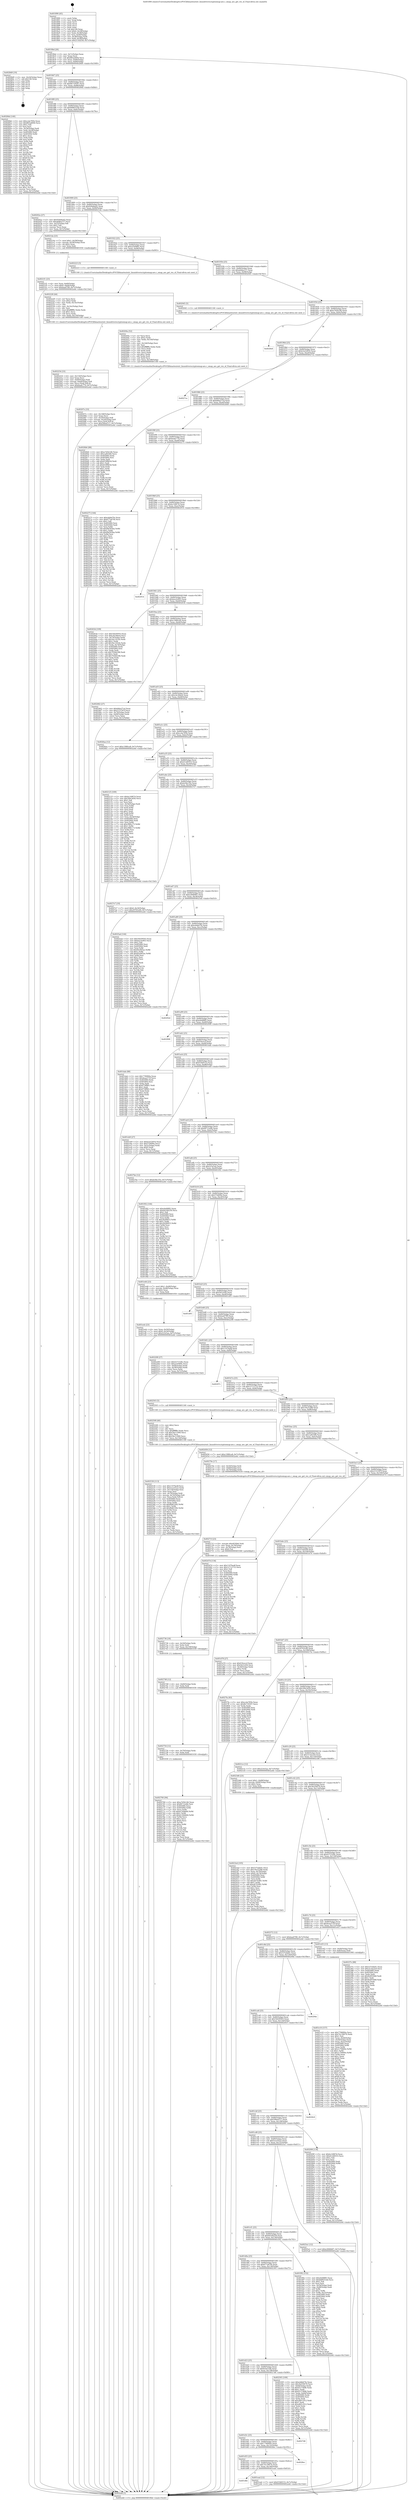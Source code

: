 digraph "0x401890" {
  label = "0x401890 (/mnt/c/Users/mathe/Desktop/tcc/POCII/binaries/extr_linuxdriverscryptoomap-aes.c_omap_aes_get_res_of_Final-ollvm.out::main(0))"
  labelloc = "t"
  node[shape=record]

  Entry [label="",width=0.3,height=0.3,shape=circle,fillcolor=black,style=filled]
  "0x4018bd" [label="{
     0x4018bd [26]\l
     | [instrs]\l
     &nbsp;&nbsp;0x4018bd \<+3\>: mov -0x7c(%rbp),%eax\l
     &nbsp;&nbsp;0x4018c0 \<+2\>: mov %eax,%ecx\l
     &nbsp;&nbsp;0x4018c2 \<+6\>: sub $0x883a4004,%ecx\l
     &nbsp;&nbsp;0x4018c8 \<+3\>: mov %eax,-0x80(%rbp)\l
     &nbsp;&nbsp;0x4018cb \<+6\>: mov %ecx,-0x84(%rbp)\l
     &nbsp;&nbsp;0x4018d1 \<+6\>: je 00000000004028d9 \<main+0x1049\>\l
  }"]
  "0x4028d9" [label="{
     0x4028d9 [19]\l
     | [instrs]\l
     &nbsp;&nbsp;0x4028d9 \<+3\>: mov -0x24(%rbp),%eax\l
     &nbsp;&nbsp;0x4028dc \<+7\>: add $0x140,%rsp\l
     &nbsp;&nbsp;0x4028e3 \<+1\>: pop %rbx\l
     &nbsp;&nbsp;0x4028e4 \<+2\>: pop %r12\l
     &nbsp;&nbsp;0x4028e6 \<+2\>: pop %r14\l
     &nbsp;&nbsp;0x4028e8 \<+2\>: pop %r15\l
     &nbsp;&nbsp;0x4028ea \<+1\>: pop %rbp\l
     &nbsp;&nbsp;0x4028eb \<+1\>: ret\l
  }"]
  "0x4018d7" [label="{
     0x4018d7 [25]\l
     | [instrs]\l
     &nbsp;&nbsp;0x4018d7 \<+5\>: jmp 00000000004018dc \<main+0x4c\>\l
     &nbsp;&nbsp;0x4018dc \<+3\>: mov -0x80(%rbp),%eax\l
     &nbsp;&nbsp;0x4018df \<+5\>: sub $0x8b718597,%eax\l
     &nbsp;&nbsp;0x4018e4 \<+6\>: mov %eax,-0x88(%rbp)\l
     &nbsp;&nbsp;0x4018ea \<+6\>: je 000000000040284d \<main+0xfbd\>\l
  }"]
  Exit [label="",width=0.3,height=0.3,shape=circle,fillcolor=black,style=filled,peripheries=2]
  "0x40284d" [label="{
     0x40284d [140]\l
     | [instrs]\l
     &nbsp;&nbsp;0x40284d \<+5\>: mov $0xccda785b,%eax\l
     &nbsp;&nbsp;0x402852 \<+5\>: mov $0x883a4004,%ecx\l
     &nbsp;&nbsp;0x402857 \<+2\>: mov $0x1,%dl\l
     &nbsp;&nbsp;0x402859 \<+2\>: xor %esi,%esi\l
     &nbsp;&nbsp;0x40285b \<+3\>: mov -0x34(%rbp),%edi\l
     &nbsp;&nbsp;0x40285e \<+3\>: mov %edi,-0x24(%rbp)\l
     &nbsp;&nbsp;0x402861 \<+7\>: mov 0x405060,%edi\l
     &nbsp;&nbsp;0x402868 \<+8\>: mov 0x405064,%r8d\l
     &nbsp;&nbsp;0x402870 \<+3\>: sub $0x1,%esi\l
     &nbsp;&nbsp;0x402873 \<+3\>: mov %edi,%r9d\l
     &nbsp;&nbsp;0x402876 \<+3\>: add %esi,%r9d\l
     &nbsp;&nbsp;0x402879 \<+4\>: imul %r9d,%edi\l
     &nbsp;&nbsp;0x40287d \<+3\>: and $0x1,%edi\l
     &nbsp;&nbsp;0x402880 \<+3\>: cmp $0x0,%edi\l
     &nbsp;&nbsp;0x402883 \<+4\>: sete %r10b\l
     &nbsp;&nbsp;0x402887 \<+4\>: cmp $0xa,%r8d\l
     &nbsp;&nbsp;0x40288b \<+4\>: setl %r11b\l
     &nbsp;&nbsp;0x40288f \<+3\>: mov %r10b,%bl\l
     &nbsp;&nbsp;0x402892 \<+3\>: xor $0xff,%bl\l
     &nbsp;&nbsp;0x402895 \<+3\>: mov %r11b,%r14b\l
     &nbsp;&nbsp;0x402898 \<+4\>: xor $0xff,%r14b\l
     &nbsp;&nbsp;0x40289c \<+3\>: xor $0x1,%dl\l
     &nbsp;&nbsp;0x40289f \<+3\>: mov %bl,%r15b\l
     &nbsp;&nbsp;0x4028a2 \<+4\>: and $0xff,%r15b\l
     &nbsp;&nbsp;0x4028a6 \<+3\>: and %dl,%r10b\l
     &nbsp;&nbsp;0x4028a9 \<+3\>: mov %r14b,%r12b\l
     &nbsp;&nbsp;0x4028ac \<+4\>: and $0xff,%r12b\l
     &nbsp;&nbsp;0x4028b0 \<+3\>: and %dl,%r11b\l
     &nbsp;&nbsp;0x4028b3 \<+3\>: or %r10b,%r15b\l
     &nbsp;&nbsp;0x4028b6 \<+3\>: or %r11b,%r12b\l
     &nbsp;&nbsp;0x4028b9 \<+3\>: xor %r12b,%r15b\l
     &nbsp;&nbsp;0x4028bc \<+3\>: or %r14b,%bl\l
     &nbsp;&nbsp;0x4028bf \<+3\>: xor $0xff,%bl\l
     &nbsp;&nbsp;0x4028c2 \<+3\>: or $0x1,%dl\l
     &nbsp;&nbsp;0x4028c5 \<+2\>: and %dl,%bl\l
     &nbsp;&nbsp;0x4028c7 \<+3\>: or %bl,%r15b\l
     &nbsp;&nbsp;0x4028ca \<+4\>: test $0x1,%r15b\l
     &nbsp;&nbsp;0x4028ce \<+3\>: cmovne %ecx,%eax\l
     &nbsp;&nbsp;0x4028d1 \<+3\>: mov %eax,-0x7c(%rbp)\l
     &nbsp;&nbsp;0x4028d4 \<+5\>: jmp 0000000000402a4d \<main+0x11bd\>\l
  }"]
  "0x4018f0" [label="{
     0x4018f0 [25]\l
     | [instrs]\l
     &nbsp;&nbsp;0x4018f0 \<+5\>: jmp 00000000004018f5 \<main+0x65\>\l
     &nbsp;&nbsp;0x4018f5 \<+3\>: mov -0x80(%rbp),%eax\l
     &nbsp;&nbsp;0x4018f8 \<+5\>: sub $0x8d8031dd,%eax\l
     &nbsp;&nbsp;0x4018fd \<+6\>: mov %eax,-0x8c(%rbp)\l
     &nbsp;&nbsp;0x401903 \<+6\>: je 000000000040202a \<main+0x79a\>\l
  }"]
  "0x402760" [label="{
     0x402760 [94]\l
     | [instrs]\l
     &nbsp;&nbsp;0x402760 \<+5\>: mov $0xa7d5b146,%eax\l
     &nbsp;&nbsp;0x402765 \<+5\>: mov $0xf8712e8b,%esi\l
     &nbsp;&nbsp;0x40276a \<+7\>: mov 0x405060,%ecx\l
     &nbsp;&nbsp;0x402771 \<+8\>: mov 0x405064,%r8d\l
     &nbsp;&nbsp;0x402779 \<+3\>: mov %ecx,%r9d\l
     &nbsp;&nbsp;0x40277c \<+7\>: sub $0xb130db84,%r9d\l
     &nbsp;&nbsp;0x402783 \<+4\>: sub $0x1,%r9d\l
     &nbsp;&nbsp;0x402787 \<+7\>: add $0xb130db84,%r9d\l
     &nbsp;&nbsp;0x40278e \<+4\>: imul %r9d,%ecx\l
     &nbsp;&nbsp;0x402792 \<+3\>: and $0x1,%ecx\l
     &nbsp;&nbsp;0x402795 \<+3\>: cmp $0x0,%ecx\l
     &nbsp;&nbsp;0x402798 \<+4\>: sete %r10b\l
     &nbsp;&nbsp;0x40279c \<+4\>: cmp $0xa,%r8d\l
     &nbsp;&nbsp;0x4027a0 \<+4\>: setl %r11b\l
     &nbsp;&nbsp;0x4027a4 \<+3\>: mov %r10b,%bl\l
     &nbsp;&nbsp;0x4027a7 \<+3\>: and %r11b,%bl\l
     &nbsp;&nbsp;0x4027aa \<+3\>: xor %r11b,%r10b\l
     &nbsp;&nbsp;0x4027ad \<+3\>: or %r10b,%bl\l
     &nbsp;&nbsp;0x4027b0 \<+3\>: test $0x1,%bl\l
     &nbsp;&nbsp;0x4027b3 \<+3\>: cmovne %esi,%eax\l
     &nbsp;&nbsp;0x4027b6 \<+3\>: mov %eax,-0x7c(%rbp)\l
     &nbsp;&nbsp;0x4027b9 \<+5\>: jmp 0000000000402a4d \<main+0x11bd\>\l
  }"]
  "0x40202a" [label="{
     0x40202a [27]\l
     | [instrs]\l
     &nbsp;&nbsp;0x40202a \<+5\>: mov $0x926dda42,%eax\l
     &nbsp;&nbsp;0x40202f \<+5\>: mov $0xa6dba157,%ecx\l
     &nbsp;&nbsp;0x402034 \<+3\>: mov -0x25(%rbp),%dl\l
     &nbsp;&nbsp;0x402037 \<+3\>: test $0x1,%dl\l
     &nbsp;&nbsp;0x40203a \<+3\>: cmovne %ecx,%eax\l
     &nbsp;&nbsp;0x40203d \<+3\>: mov %eax,-0x7c(%rbp)\l
     &nbsp;&nbsp;0x402040 \<+5\>: jmp 0000000000402a4d \<main+0x11bd\>\l
  }"]
  "0x401909" [label="{
     0x401909 [25]\l
     | [instrs]\l
     &nbsp;&nbsp;0x401909 \<+5\>: jmp 000000000040190e \<main+0x7e\>\l
     &nbsp;&nbsp;0x40190e \<+3\>: mov -0x80(%rbp),%eax\l
     &nbsp;&nbsp;0x401911 \<+5\>: sub $0x926dda42,%eax\l
     &nbsp;&nbsp;0x401916 \<+6\>: mov %eax,-0x90(%rbp)\l
     &nbsp;&nbsp;0x40191c \<+6\>: je 00000000004021da \<main+0x94a\>\l
  }"]
  "0x402754" [label="{
     0x402754 [12]\l
     | [instrs]\l
     &nbsp;&nbsp;0x402754 \<+4\>: mov -0x70(%rbp),%rdx\l
     &nbsp;&nbsp;0x402758 \<+3\>: mov %rdx,%rdi\l
     &nbsp;&nbsp;0x40275b \<+5\>: call 0000000000401030 \<free@plt\>\l
     | [calls]\l
     &nbsp;&nbsp;0x401030 \{1\} (unknown)\l
  }"]
  "0x4021da" [label="{
     0x4021da [23]\l
     | [instrs]\l
     &nbsp;&nbsp;0x4021da \<+7\>: movl $0x1,-0x58(%rbp)\l
     &nbsp;&nbsp;0x4021e1 \<+4\>: movslq -0x58(%rbp),%rax\l
     &nbsp;&nbsp;0x4021e5 \<+4\>: shl $0x2,%rax\l
     &nbsp;&nbsp;0x4021e9 \<+3\>: mov %rax,%rdi\l
     &nbsp;&nbsp;0x4021ec \<+5\>: call 0000000000401050 \<malloc@plt\>\l
     | [calls]\l
     &nbsp;&nbsp;0x401050 \{1\} (unknown)\l
  }"]
  "0x401922" [label="{
     0x401922 [25]\l
     | [instrs]\l
     &nbsp;&nbsp;0x401922 \<+5\>: jmp 0000000000401927 \<main+0x97\>\l
     &nbsp;&nbsp;0x401927 \<+3\>: mov -0x80(%rbp),%eax\l
     &nbsp;&nbsp;0x40192a \<+5\>: sub $0xa25046fc,%eax\l
     &nbsp;&nbsp;0x40192f \<+6\>: mov %eax,-0x94(%rbp)\l
     &nbsp;&nbsp;0x401935 \<+6\>: je 0000000000402223 \<main+0x993\>\l
  }"]
  "0x402748" [label="{
     0x402748 [12]\l
     | [instrs]\l
     &nbsp;&nbsp;0x402748 \<+4\>: mov -0x60(%rbp),%rdx\l
     &nbsp;&nbsp;0x40274c \<+3\>: mov %rdx,%rdi\l
     &nbsp;&nbsp;0x40274f \<+5\>: call 0000000000401030 \<free@plt\>\l
     | [calls]\l
     &nbsp;&nbsp;0x401030 \{1\} (unknown)\l
  }"]
  "0x402223" [label="{
     0x402223 [5]\l
     | [instrs]\l
     &nbsp;&nbsp;0x402223 \<+5\>: call 0000000000401160 \<next_i\>\l
     | [calls]\l
     &nbsp;&nbsp;0x401160 \{1\} (/mnt/c/Users/mathe/Desktop/tcc/POCII/binaries/extr_linuxdriverscryptoomap-aes.c_omap_aes_get_res_of_Final-ollvm.out::next_i)\l
  }"]
  "0x40193b" [label="{
     0x40193b [25]\l
     | [instrs]\l
     &nbsp;&nbsp;0x40193b \<+5\>: jmp 0000000000401940 \<main+0xb0\>\l
     &nbsp;&nbsp;0x401940 \<+3\>: mov -0x80(%rbp),%eax\l
     &nbsp;&nbsp;0x401943 \<+5\>: sub $0xa6dba157,%eax\l
     &nbsp;&nbsp;0x401948 \<+6\>: mov %eax,-0x98(%rbp)\l
     &nbsp;&nbsp;0x40194e \<+6\>: je 0000000000402045 \<main+0x7b5\>\l
  }"]
  "0x402736" [label="{
     0x402736 [18]\l
     | [instrs]\l
     &nbsp;&nbsp;0x402736 \<+4\>: mov -0x50(%rbp),%rdx\l
     &nbsp;&nbsp;0x40273a \<+3\>: mov %rdx,%rdi\l
     &nbsp;&nbsp;0x40273d \<+6\>: mov %eax,-0x158(%rbp)\l
     &nbsp;&nbsp;0x402743 \<+5\>: call 0000000000401030 \<free@plt\>\l
     | [calls]\l
     &nbsp;&nbsp;0x401030 \{1\} (unknown)\l
  }"]
  "0x402045" [label="{
     0x402045 [5]\l
     | [instrs]\l
     &nbsp;&nbsp;0x402045 \<+5\>: call 0000000000401160 \<next_i\>\l
     | [calls]\l
     &nbsp;&nbsp;0x401160 \{1\} (/mnt/c/Users/mathe/Desktop/tcc/POCII/binaries/extr_linuxdriverscryptoomap-aes.c_omap_aes_get_res_of_Final-ollvm.out::next_i)\l
  }"]
  "0x401954" [label="{
     0x401954 [25]\l
     | [instrs]\l
     &nbsp;&nbsp;0x401954 \<+5\>: jmp 0000000000401959 \<main+0xc9\>\l
     &nbsp;&nbsp;0x401959 \<+3\>: mov -0x80(%rbp),%eax\l
     &nbsp;&nbsp;0x40195c \<+5\>: sub $0xa7d5b146,%eax\l
     &nbsp;&nbsp;0x401961 \<+6\>: mov %eax,-0x9c(%rbp)\l
     &nbsp;&nbsp;0x401967 \<+6\>: je 00000000004029e8 \<main+0x1158\>\l
  }"]
  "0x40271f" [label="{
     0x40271f [23]\l
     | [instrs]\l
     &nbsp;&nbsp;0x40271f \<+10\>: movabs $0x4030b6,%rdi\l
     &nbsp;&nbsp;0x402729 \<+3\>: mov %eax,-0x78(%rbp)\l
     &nbsp;&nbsp;0x40272c \<+3\>: mov -0x78(%rbp),%esi\l
     &nbsp;&nbsp;0x40272f \<+2\>: mov $0x0,%al\l
     &nbsp;&nbsp;0x402731 \<+5\>: call 0000000000401040 \<printf@plt\>\l
     | [calls]\l
     &nbsp;&nbsp;0x401040 \{1\} (unknown)\l
  }"]
  "0x4029e8" [label="{
     0x4029e8\l
  }", style=dashed]
  "0x40196d" [label="{
     0x40196d [25]\l
     | [instrs]\l
     &nbsp;&nbsp;0x40196d \<+5\>: jmp 0000000000401972 \<main+0xe2\>\l
     &nbsp;&nbsp;0x401972 \<+3\>: mov -0x80(%rbp),%eax\l
     &nbsp;&nbsp;0x401975 \<+5\>: sub $0xb3a52816,%eax\l
     &nbsp;&nbsp;0x40197a \<+6\>: mov %eax,-0xa0(%rbp)\l
     &nbsp;&nbsp;0x401980 \<+6\>: je 00000000004027ca \<main+0xf3a\>\l
  }"]
  "0x402530" [label="{
     0x402530 [113]\l
     | [instrs]\l
     &nbsp;&nbsp;0x402530 \<+5\>: mov $0x1107bedf,%ecx\l
     &nbsp;&nbsp;0x402535 \<+5\>: mov $0x5ca145a2,%edx\l
     &nbsp;&nbsp;0x40253a \<+6\>: mov -0x154(%rbp),%esi\l
     &nbsp;&nbsp;0x402540 \<+3\>: imul %eax,%esi\l
     &nbsp;&nbsp;0x402543 \<+4\>: mov -0x70(%rbp),%rdi\l
     &nbsp;&nbsp;0x402547 \<+4\>: movslq -0x74(%rbp),%r8\l
     &nbsp;&nbsp;0x40254b \<+4\>: mov %esi,(%rdi,%r8,4)\l
     &nbsp;&nbsp;0x40254f \<+7\>: mov 0x405060,%eax\l
     &nbsp;&nbsp;0x402556 \<+7\>: mov 0x405064,%esi\l
     &nbsp;&nbsp;0x40255d \<+3\>: mov %eax,%r9d\l
     &nbsp;&nbsp;0x402560 \<+7\>: sub $0xf8d63382,%r9d\l
     &nbsp;&nbsp;0x402567 \<+4\>: sub $0x1,%r9d\l
     &nbsp;&nbsp;0x40256b \<+7\>: add $0xf8d63382,%r9d\l
     &nbsp;&nbsp;0x402572 \<+4\>: imul %r9d,%eax\l
     &nbsp;&nbsp;0x402576 \<+3\>: and $0x1,%eax\l
     &nbsp;&nbsp;0x402579 \<+3\>: cmp $0x0,%eax\l
     &nbsp;&nbsp;0x40257c \<+4\>: sete %r10b\l
     &nbsp;&nbsp;0x402580 \<+3\>: cmp $0xa,%esi\l
     &nbsp;&nbsp;0x402583 \<+4\>: setl %r11b\l
     &nbsp;&nbsp;0x402587 \<+3\>: mov %r10b,%bl\l
     &nbsp;&nbsp;0x40258a \<+3\>: and %r11b,%bl\l
     &nbsp;&nbsp;0x40258d \<+3\>: xor %r11b,%r10b\l
     &nbsp;&nbsp;0x402590 \<+3\>: or %r10b,%bl\l
     &nbsp;&nbsp;0x402593 \<+3\>: test $0x1,%bl\l
     &nbsp;&nbsp;0x402596 \<+3\>: cmovne %edx,%ecx\l
     &nbsp;&nbsp;0x402599 \<+3\>: mov %ecx,-0x7c(%rbp)\l
     &nbsp;&nbsp;0x40259c \<+5\>: jmp 0000000000402a4d \<main+0x11bd\>\l
  }"]
  "0x4027ca" [label="{
     0x4027ca\l
  }", style=dashed]
  "0x401986" [label="{
     0x401986 [25]\l
     | [instrs]\l
     &nbsp;&nbsp;0x401986 \<+5\>: jmp 000000000040198b \<main+0xfb\>\l
     &nbsp;&nbsp;0x40198b \<+3\>: mov -0x80(%rbp),%eax\l
     &nbsp;&nbsp;0x40198e \<+5\>: sub $0xb8da27cd,%eax\l
     &nbsp;&nbsp;0x401993 \<+6\>: mov %eax,-0xa4(%rbp)\l
     &nbsp;&nbsp;0x401999 \<+6\>: je 00000000004026b6 \<main+0xe26\>\l
  }"]
  "0x402508" [label="{
     0x402508 [40]\l
     | [instrs]\l
     &nbsp;&nbsp;0x402508 \<+5\>: mov $0x2,%ecx\l
     &nbsp;&nbsp;0x40250d \<+1\>: cltd\l
     &nbsp;&nbsp;0x40250e \<+2\>: idiv %ecx\l
     &nbsp;&nbsp;0x402510 \<+6\>: imul $0xfffffffe,%edx,%ecx\l
     &nbsp;&nbsp;0x402516 \<+6\>: sub $0x54e11000,%ecx\l
     &nbsp;&nbsp;0x40251c \<+3\>: add $0x1,%ecx\l
     &nbsp;&nbsp;0x40251f \<+6\>: add $0x54e11000,%ecx\l
     &nbsp;&nbsp;0x402525 \<+6\>: mov %ecx,-0x154(%rbp)\l
     &nbsp;&nbsp;0x40252b \<+5\>: call 0000000000401160 \<next_i\>\l
     | [calls]\l
     &nbsp;&nbsp;0x401160 \{1\} (/mnt/c/Users/mathe/Desktop/tcc/POCII/binaries/extr_linuxdriverscryptoomap-aes.c_omap_aes_get_res_of_Final-ollvm.out::next_i)\l
  }"]
  "0x4026b6" [label="{
     0x4026b6 [88]\l
     | [instrs]\l
     &nbsp;&nbsp;0x4026b6 \<+5\>: mov $0xa7d5b146,%eax\l
     &nbsp;&nbsp;0x4026bb \<+5\>: mov $0x1af416f4,%ecx\l
     &nbsp;&nbsp;0x4026c0 \<+7\>: mov 0x405060,%edx\l
     &nbsp;&nbsp;0x4026c7 \<+7\>: mov 0x405064,%esi\l
     &nbsp;&nbsp;0x4026ce \<+2\>: mov %edx,%edi\l
     &nbsp;&nbsp;0x4026d0 \<+6\>: add $0x619f8b5d,%edi\l
     &nbsp;&nbsp;0x4026d6 \<+3\>: sub $0x1,%edi\l
     &nbsp;&nbsp;0x4026d9 \<+6\>: sub $0x619f8b5d,%edi\l
     &nbsp;&nbsp;0x4026df \<+3\>: imul %edi,%edx\l
     &nbsp;&nbsp;0x4026e2 \<+3\>: and $0x1,%edx\l
     &nbsp;&nbsp;0x4026e5 \<+3\>: cmp $0x0,%edx\l
     &nbsp;&nbsp;0x4026e8 \<+4\>: sete %r8b\l
     &nbsp;&nbsp;0x4026ec \<+3\>: cmp $0xa,%esi\l
     &nbsp;&nbsp;0x4026ef \<+4\>: setl %r9b\l
     &nbsp;&nbsp;0x4026f3 \<+3\>: mov %r8b,%r10b\l
     &nbsp;&nbsp;0x4026f6 \<+3\>: and %r9b,%r10b\l
     &nbsp;&nbsp;0x4026f9 \<+3\>: xor %r9b,%r8b\l
     &nbsp;&nbsp;0x4026fc \<+3\>: or %r8b,%r10b\l
     &nbsp;&nbsp;0x4026ff \<+4\>: test $0x1,%r10b\l
     &nbsp;&nbsp;0x402703 \<+3\>: cmovne %ecx,%eax\l
     &nbsp;&nbsp;0x402706 \<+3\>: mov %eax,-0x7c(%rbp)\l
     &nbsp;&nbsp;0x402709 \<+5\>: jmp 0000000000402a4d \<main+0x11bd\>\l
  }"]
  "0x40199f" [label="{
     0x40199f [25]\l
     | [instrs]\l
     &nbsp;&nbsp;0x40199f \<+5\>: jmp 00000000004019a4 \<main+0x114\>\l
     &nbsp;&nbsp;0x4019a4 \<+3\>: mov -0x80(%rbp),%eax\l
     &nbsp;&nbsp;0x4019a7 \<+5\>: sub $0xbaafc779,%eax\l
     &nbsp;&nbsp;0x4019ac \<+6\>: mov %eax,-0xa8(%rbp)\l
     &nbsp;&nbsp;0x4019b2 \<+6\>: je 0000000000402275 \<main+0x9e5\>\l
  }"]
  "0x4023ed" [label="{
     0x4023ed [105]\l
     | [instrs]\l
     &nbsp;&nbsp;0x4023ed \<+5\>: mov $0x537ebb41,%ecx\l
     &nbsp;&nbsp;0x4023f2 \<+5\>: mov $0x19e25288,%edx\l
     &nbsp;&nbsp;0x4023f7 \<+4\>: mov %rax,-0x70(%rbp)\l
     &nbsp;&nbsp;0x4023fb \<+7\>: movl $0x0,-0x74(%rbp)\l
     &nbsp;&nbsp;0x402402 \<+7\>: mov 0x405060,%esi\l
     &nbsp;&nbsp;0x402409 \<+8\>: mov 0x405064,%r8d\l
     &nbsp;&nbsp;0x402411 \<+3\>: mov %esi,%r9d\l
     &nbsp;&nbsp;0x402414 \<+7\>: sub $0xa6743f81,%r9d\l
     &nbsp;&nbsp;0x40241b \<+4\>: sub $0x1,%r9d\l
     &nbsp;&nbsp;0x40241f \<+7\>: add $0xa6743f81,%r9d\l
     &nbsp;&nbsp;0x402426 \<+4\>: imul %r9d,%esi\l
     &nbsp;&nbsp;0x40242a \<+3\>: and $0x1,%esi\l
     &nbsp;&nbsp;0x40242d \<+3\>: cmp $0x0,%esi\l
     &nbsp;&nbsp;0x402430 \<+4\>: sete %r10b\l
     &nbsp;&nbsp;0x402434 \<+4\>: cmp $0xa,%r8d\l
     &nbsp;&nbsp;0x402438 \<+4\>: setl %r11b\l
     &nbsp;&nbsp;0x40243c \<+3\>: mov %r10b,%bl\l
     &nbsp;&nbsp;0x40243f \<+3\>: and %r11b,%bl\l
     &nbsp;&nbsp;0x402442 \<+3\>: xor %r11b,%r10b\l
     &nbsp;&nbsp;0x402445 \<+3\>: or %r10b,%bl\l
     &nbsp;&nbsp;0x402448 \<+3\>: test $0x1,%bl\l
     &nbsp;&nbsp;0x40244b \<+3\>: cmovne %edx,%ecx\l
     &nbsp;&nbsp;0x40244e \<+3\>: mov %ecx,-0x7c(%rbp)\l
     &nbsp;&nbsp;0x402451 \<+5\>: jmp 0000000000402a4d \<main+0x11bd\>\l
  }"]
  "0x402275" [label="{
     0x402275 [144]\l
     | [instrs]\l
     &nbsp;&nbsp;0x402275 \<+5\>: mov $0xe4db47fe,%eax\l
     &nbsp;&nbsp;0x40227a \<+5\>: mov $0x677a67f4,%ecx\l
     &nbsp;&nbsp;0x40227f \<+2\>: mov $0x1,%dl\l
     &nbsp;&nbsp;0x402281 \<+7\>: mov 0x405060,%esi\l
     &nbsp;&nbsp;0x402288 \<+7\>: mov 0x405064,%edi\l
     &nbsp;&nbsp;0x40228f \<+3\>: mov %esi,%r8d\l
     &nbsp;&nbsp;0x402292 \<+7\>: add $0xf9d393ba,%r8d\l
     &nbsp;&nbsp;0x402299 \<+4\>: sub $0x1,%r8d\l
     &nbsp;&nbsp;0x40229d \<+7\>: sub $0xf9d393ba,%r8d\l
     &nbsp;&nbsp;0x4022a4 \<+4\>: imul %r8d,%esi\l
     &nbsp;&nbsp;0x4022a8 \<+3\>: and $0x1,%esi\l
     &nbsp;&nbsp;0x4022ab \<+3\>: cmp $0x0,%esi\l
     &nbsp;&nbsp;0x4022ae \<+4\>: sete %r9b\l
     &nbsp;&nbsp;0x4022b2 \<+3\>: cmp $0xa,%edi\l
     &nbsp;&nbsp;0x4022b5 \<+4\>: setl %r10b\l
     &nbsp;&nbsp;0x4022b9 \<+3\>: mov %r9b,%r11b\l
     &nbsp;&nbsp;0x4022bc \<+4\>: xor $0xff,%r11b\l
     &nbsp;&nbsp;0x4022c0 \<+3\>: mov %r10b,%bl\l
     &nbsp;&nbsp;0x4022c3 \<+3\>: xor $0xff,%bl\l
     &nbsp;&nbsp;0x4022c6 \<+3\>: xor $0x1,%dl\l
     &nbsp;&nbsp;0x4022c9 \<+3\>: mov %r11b,%r14b\l
     &nbsp;&nbsp;0x4022cc \<+4\>: and $0xff,%r14b\l
     &nbsp;&nbsp;0x4022d0 \<+3\>: and %dl,%r9b\l
     &nbsp;&nbsp;0x4022d3 \<+3\>: mov %bl,%r15b\l
     &nbsp;&nbsp;0x4022d6 \<+4\>: and $0xff,%r15b\l
     &nbsp;&nbsp;0x4022da \<+3\>: and %dl,%r10b\l
     &nbsp;&nbsp;0x4022dd \<+3\>: or %r9b,%r14b\l
     &nbsp;&nbsp;0x4022e0 \<+3\>: or %r10b,%r15b\l
     &nbsp;&nbsp;0x4022e3 \<+3\>: xor %r15b,%r14b\l
     &nbsp;&nbsp;0x4022e6 \<+3\>: or %bl,%r11b\l
     &nbsp;&nbsp;0x4022e9 \<+4\>: xor $0xff,%r11b\l
     &nbsp;&nbsp;0x4022ed \<+3\>: or $0x1,%dl\l
     &nbsp;&nbsp;0x4022f0 \<+3\>: and %dl,%r11b\l
     &nbsp;&nbsp;0x4022f3 \<+3\>: or %r11b,%r14b\l
     &nbsp;&nbsp;0x4022f6 \<+4\>: test $0x1,%r14b\l
     &nbsp;&nbsp;0x4022fa \<+3\>: cmovne %ecx,%eax\l
     &nbsp;&nbsp;0x4022fd \<+3\>: mov %eax,-0x7c(%rbp)\l
     &nbsp;&nbsp;0x402300 \<+5\>: jmp 0000000000402a4d \<main+0x11bd\>\l
  }"]
  "0x4019b8" [label="{
     0x4019b8 [25]\l
     | [instrs]\l
     &nbsp;&nbsp;0x4019b8 \<+5\>: jmp 00000000004019bd \<main+0x12d\>\l
     &nbsp;&nbsp;0x4019bd \<+3\>: mov -0x80(%rbp),%eax\l
     &nbsp;&nbsp;0x4019c0 \<+5\>: sub $0xbc16f67d,%eax\l
     &nbsp;&nbsp;0x4019c5 \<+6\>: mov %eax,-0xac(%rbp)\l
     &nbsp;&nbsp;0x4019cb \<+6\>: je 0000000000402914 \<main+0x1084\>\l
  }"]
  "0x402254" [label="{
     0x402254 [33]\l
     | [instrs]\l
     &nbsp;&nbsp;0x402254 \<+6\>: mov -0x150(%rbp),%ecx\l
     &nbsp;&nbsp;0x40225a \<+3\>: imul %eax,%ecx\l
     &nbsp;&nbsp;0x40225d \<+4\>: mov -0x60(%rbp),%rdi\l
     &nbsp;&nbsp;0x402261 \<+4\>: movslq -0x64(%rbp),%r8\l
     &nbsp;&nbsp;0x402265 \<+4\>: mov %ecx,(%rdi,%r8,4)\l
     &nbsp;&nbsp;0x402269 \<+7\>: movl $0xbaafc779,-0x7c(%rbp)\l
     &nbsp;&nbsp;0x402270 \<+5\>: jmp 0000000000402a4d \<main+0x11bd\>\l
  }"]
  "0x402914" [label="{
     0x402914\l
  }", style=dashed]
  "0x4019d1" [label="{
     0x4019d1 [25]\l
     | [instrs]\l
     &nbsp;&nbsp;0x4019d1 \<+5\>: jmp 00000000004019d6 \<main+0x146\>\l
     &nbsp;&nbsp;0x4019d6 \<+3\>: mov -0x80(%rbp),%eax\l
     &nbsp;&nbsp;0x4019d9 \<+5\>: sub $0xbea3e903,%eax\l
     &nbsp;&nbsp;0x4019de \<+6\>: mov %eax,-0xb0(%rbp)\l
     &nbsp;&nbsp;0x4019e4 \<+6\>: je 000000000040263d \<main+0xdad\>\l
  }"]
  "0x402228" [label="{
     0x402228 [44]\l
     | [instrs]\l
     &nbsp;&nbsp;0x402228 \<+2\>: xor %ecx,%ecx\l
     &nbsp;&nbsp;0x40222a \<+5\>: mov $0x2,%edx\l
     &nbsp;&nbsp;0x40222f \<+6\>: mov %edx,-0x14c(%rbp)\l
     &nbsp;&nbsp;0x402235 \<+1\>: cltd\l
     &nbsp;&nbsp;0x402236 \<+6\>: mov -0x14c(%rbp),%esi\l
     &nbsp;&nbsp;0x40223c \<+2\>: idiv %esi\l
     &nbsp;&nbsp;0x40223e \<+6\>: imul $0xfffffffe,%edx,%edx\l
     &nbsp;&nbsp;0x402244 \<+3\>: sub $0x1,%ecx\l
     &nbsp;&nbsp;0x402247 \<+2\>: sub %ecx,%edx\l
     &nbsp;&nbsp;0x402249 \<+6\>: mov %edx,-0x150(%rbp)\l
     &nbsp;&nbsp;0x40224f \<+5\>: call 0000000000401160 \<next_i\>\l
     | [calls]\l
     &nbsp;&nbsp;0x401160 \{1\} (/mnt/c/Users/mathe/Desktop/tcc/POCII/binaries/extr_linuxdriverscryptoomap-aes.c_omap_aes_get_res_of_Final-ollvm.out::next_i)\l
  }"]
  "0x40263d" [label="{
     0x40263d [109]\l
     | [instrs]\l
     &nbsp;&nbsp;0x40263d \<+5\>: mov $0x54d39503,%eax\l
     &nbsp;&nbsp;0x402642 \<+5\>: mov $0xc4e36be4,%ecx\l
     &nbsp;&nbsp;0x402647 \<+3\>: mov -0x74(%rbp),%edx\l
     &nbsp;&nbsp;0x40264a \<+6\>: sub $0x5bc1452b,%edx\l
     &nbsp;&nbsp;0x402650 \<+3\>: add $0x1,%edx\l
     &nbsp;&nbsp;0x402653 \<+6\>: add $0x5bc1452b,%edx\l
     &nbsp;&nbsp;0x402659 \<+3\>: mov %edx,-0x74(%rbp)\l
     &nbsp;&nbsp;0x40265c \<+7\>: mov 0x405060,%edx\l
     &nbsp;&nbsp;0x402663 \<+7\>: mov 0x405064,%esi\l
     &nbsp;&nbsp;0x40266a \<+2\>: mov %edx,%edi\l
     &nbsp;&nbsp;0x40266c \<+6\>: sub $0x703bb186,%edi\l
     &nbsp;&nbsp;0x402672 \<+3\>: sub $0x1,%edi\l
     &nbsp;&nbsp;0x402675 \<+6\>: add $0x703bb186,%edi\l
     &nbsp;&nbsp;0x40267b \<+3\>: imul %edi,%edx\l
     &nbsp;&nbsp;0x40267e \<+3\>: and $0x1,%edx\l
     &nbsp;&nbsp;0x402681 \<+3\>: cmp $0x0,%edx\l
     &nbsp;&nbsp;0x402684 \<+4\>: sete %r8b\l
     &nbsp;&nbsp;0x402688 \<+3\>: cmp $0xa,%esi\l
     &nbsp;&nbsp;0x40268b \<+4\>: setl %r9b\l
     &nbsp;&nbsp;0x40268f \<+3\>: mov %r8b,%r10b\l
     &nbsp;&nbsp;0x402692 \<+3\>: and %r9b,%r10b\l
     &nbsp;&nbsp;0x402695 \<+3\>: xor %r9b,%r8b\l
     &nbsp;&nbsp;0x402698 \<+3\>: or %r8b,%r10b\l
     &nbsp;&nbsp;0x40269b \<+4\>: test $0x1,%r10b\l
     &nbsp;&nbsp;0x40269f \<+3\>: cmovne %ecx,%eax\l
     &nbsp;&nbsp;0x4026a2 \<+3\>: mov %eax,-0x7c(%rbp)\l
     &nbsp;&nbsp;0x4026a5 \<+5\>: jmp 0000000000402a4d \<main+0x11bd\>\l
  }"]
  "0x4019ea" [label="{
     0x4019ea [25]\l
     | [instrs]\l
     &nbsp;&nbsp;0x4019ea \<+5\>: jmp 00000000004019ef \<main+0x15f\>\l
     &nbsp;&nbsp;0x4019ef \<+3\>: mov -0x80(%rbp),%eax\l
     &nbsp;&nbsp;0x4019f2 \<+5\>: sub $0xc1980ca8,%eax\l
     &nbsp;&nbsp;0x4019f7 \<+6\>: mov %eax,-0xb4(%rbp)\l
     &nbsp;&nbsp;0x4019fd \<+6\>: je 0000000000402462 \<main+0xbd2\>\l
  }"]
  "0x4021f1" [label="{
     0x4021f1 [23]\l
     | [instrs]\l
     &nbsp;&nbsp;0x4021f1 \<+4\>: mov %rax,-0x60(%rbp)\l
     &nbsp;&nbsp;0x4021f5 \<+7\>: movl $0x0,-0x64(%rbp)\l
     &nbsp;&nbsp;0x4021fc \<+7\>: movl $0xbaa0780,-0x7c(%rbp)\l
     &nbsp;&nbsp;0x402203 \<+5\>: jmp 0000000000402a4d \<main+0x11bd\>\l
  }"]
  "0x402462" [label="{
     0x402462 [27]\l
     | [instrs]\l
     &nbsp;&nbsp;0x402462 \<+5\>: mov $0xb8da27cd,%eax\l
     &nbsp;&nbsp;0x402467 \<+5\>: mov $0x2151597f,%ecx\l
     &nbsp;&nbsp;0x40246c \<+3\>: mov -0x74(%rbp),%edx\l
     &nbsp;&nbsp;0x40246f \<+3\>: cmp -0x68(%rbp),%edx\l
     &nbsp;&nbsp;0x402472 \<+3\>: cmovl %ecx,%eax\l
     &nbsp;&nbsp;0x402475 \<+3\>: mov %eax,-0x7c(%rbp)\l
     &nbsp;&nbsp;0x402478 \<+5\>: jmp 0000000000402a4d \<main+0x11bd\>\l
  }"]
  "0x401a03" [label="{
     0x401a03 [25]\l
     | [instrs]\l
     &nbsp;&nbsp;0x401a03 \<+5\>: jmp 0000000000401a08 \<main+0x178\>\l
     &nbsp;&nbsp;0x401a08 \<+3\>: mov -0x80(%rbp),%eax\l
     &nbsp;&nbsp;0x401a0b \<+5\>: sub $0xc4e36be4,%eax\l
     &nbsp;&nbsp;0x401a10 \<+6\>: mov %eax,-0xb8(%rbp)\l
     &nbsp;&nbsp;0x401a16 \<+6\>: je 00000000004026aa \<main+0xe1a\>\l
  }"]
  "0x40207e" [label="{
     0x40207e [33]\l
     | [instrs]\l
     &nbsp;&nbsp;0x40207e \<+6\>: mov -0x148(%rbp),%ecx\l
     &nbsp;&nbsp;0x402084 \<+3\>: imul %eax,%ecx\l
     &nbsp;&nbsp;0x402087 \<+4\>: mov -0x50(%rbp),%r8\l
     &nbsp;&nbsp;0x40208b \<+4\>: movslq -0x54(%rbp),%r9\l
     &nbsp;&nbsp;0x40208f \<+4\>: mov %ecx,(%r8,%r9,4)\l
     &nbsp;&nbsp;0x402093 \<+7\>: movl $0x590ed7c7,-0x7c(%rbp)\l
     &nbsp;&nbsp;0x40209a \<+5\>: jmp 0000000000402a4d \<main+0x11bd\>\l
  }"]
  "0x4026aa" [label="{
     0x4026aa [12]\l
     | [instrs]\l
     &nbsp;&nbsp;0x4026aa \<+7\>: movl $0xc1980ca8,-0x7c(%rbp)\l
     &nbsp;&nbsp;0x4026b1 \<+5\>: jmp 0000000000402a4d \<main+0x11bd\>\l
  }"]
  "0x401a1c" [label="{
     0x401a1c [25]\l
     | [instrs]\l
     &nbsp;&nbsp;0x401a1c \<+5\>: jmp 0000000000401a21 \<main+0x191\>\l
     &nbsp;&nbsp;0x401a21 \<+3\>: mov -0x80(%rbp),%eax\l
     &nbsp;&nbsp;0x401a24 \<+5\>: sub $0xccda785b,%eax\l
     &nbsp;&nbsp;0x401a29 \<+6\>: mov %eax,-0xbc(%rbp)\l
     &nbsp;&nbsp;0x401a2f \<+6\>: je 0000000000402a46 \<main+0x11b6\>\l
  }"]
  "0x40204a" [label="{
     0x40204a [52]\l
     | [instrs]\l
     &nbsp;&nbsp;0x40204a \<+2\>: xor %ecx,%ecx\l
     &nbsp;&nbsp;0x40204c \<+5\>: mov $0x2,%edx\l
     &nbsp;&nbsp;0x402051 \<+6\>: mov %edx,-0x144(%rbp)\l
     &nbsp;&nbsp;0x402057 \<+1\>: cltd\l
     &nbsp;&nbsp;0x402058 \<+6\>: mov -0x144(%rbp),%esi\l
     &nbsp;&nbsp;0x40205e \<+2\>: idiv %esi\l
     &nbsp;&nbsp;0x402060 \<+6\>: imul $0xfffffffe,%edx,%edx\l
     &nbsp;&nbsp;0x402066 \<+2\>: mov %ecx,%edi\l
     &nbsp;&nbsp;0x402068 \<+2\>: sub %edx,%edi\l
     &nbsp;&nbsp;0x40206a \<+2\>: mov %ecx,%edx\l
     &nbsp;&nbsp;0x40206c \<+3\>: sub $0x1,%edx\l
     &nbsp;&nbsp;0x40206f \<+2\>: add %edx,%edi\l
     &nbsp;&nbsp;0x402071 \<+2\>: sub %edi,%ecx\l
     &nbsp;&nbsp;0x402073 \<+6\>: mov %ecx,-0x148(%rbp)\l
     &nbsp;&nbsp;0x402079 \<+5\>: call 0000000000401160 \<next_i\>\l
     | [calls]\l
     &nbsp;&nbsp;0x401160 \{1\} (/mnt/c/Users/mathe/Desktop/tcc/POCII/binaries/extr_linuxdriverscryptoomap-aes.c_omap_aes_get_res_of_Final-ollvm.out::next_i)\l
  }"]
  "0x402a46" [label="{
     0x402a46\l
  }", style=dashed]
  "0x401a35" [label="{
     0x401a35 [25]\l
     | [instrs]\l
     &nbsp;&nbsp;0x401a35 \<+5\>: jmp 0000000000401a3a \<main+0x1aa\>\l
     &nbsp;&nbsp;0x401a3a \<+3\>: mov -0x80(%rbp),%eax\l
     &nbsp;&nbsp;0x401a3d \<+5\>: sub $0xd12d0553,%eax\l
     &nbsp;&nbsp;0x401a42 \<+6\>: mov %eax,-0xc0(%rbp)\l
     &nbsp;&nbsp;0x401a48 \<+6\>: je 0000000000402125 \<main+0x895\>\l
  }"]
  "0x401eeb" [label="{
     0x401eeb [23]\l
     | [instrs]\l
     &nbsp;&nbsp;0x401eeb \<+4\>: mov %rax,-0x50(%rbp)\l
     &nbsp;&nbsp;0x401eef \<+7\>: movl $0x0,-0x54(%rbp)\l
     &nbsp;&nbsp;0x401ef6 \<+7\>: movl $0x223e5aa,-0x7c(%rbp)\l
     &nbsp;&nbsp;0x401efd \<+5\>: jmp 0000000000402a4d \<main+0x11bd\>\l
  }"]
  "0x402125" [label="{
     0x402125 [169]\l
     | [instrs]\l
     &nbsp;&nbsp;0x402125 \<+5\>: mov $0xbc16f67d,%eax\l
     &nbsp;&nbsp;0x40212a \<+5\>: mov $0x30fe3d5b,%ecx\l
     &nbsp;&nbsp;0x40212f \<+2\>: mov $0x1,%dl\l
     &nbsp;&nbsp;0x402131 \<+2\>: xor %esi,%esi\l
     &nbsp;&nbsp;0x402133 \<+3\>: mov -0x54(%rbp),%edi\l
     &nbsp;&nbsp;0x402136 \<+3\>: mov %esi,%r8d\l
     &nbsp;&nbsp;0x402139 \<+3\>: sub %edi,%r8d\l
     &nbsp;&nbsp;0x40213c \<+2\>: mov %esi,%edi\l
     &nbsp;&nbsp;0x40213e \<+3\>: sub $0x1,%edi\l
     &nbsp;&nbsp;0x402141 \<+3\>: add %edi,%r8d\l
     &nbsp;&nbsp;0x402144 \<+3\>: sub %r8d,%esi\l
     &nbsp;&nbsp;0x402147 \<+3\>: mov %esi,-0x54(%rbp)\l
     &nbsp;&nbsp;0x40214a \<+7\>: mov 0x405060,%esi\l
     &nbsp;&nbsp;0x402151 \<+7\>: mov 0x405064,%edi\l
     &nbsp;&nbsp;0x402158 \<+3\>: mov %esi,%r8d\l
     &nbsp;&nbsp;0x40215b \<+7\>: sub $0xc9f8cc73,%r8d\l
     &nbsp;&nbsp;0x402162 \<+4\>: sub $0x1,%r8d\l
     &nbsp;&nbsp;0x402166 \<+7\>: add $0xc9f8cc73,%r8d\l
     &nbsp;&nbsp;0x40216d \<+4\>: imul %r8d,%esi\l
     &nbsp;&nbsp;0x402171 \<+3\>: and $0x1,%esi\l
     &nbsp;&nbsp;0x402174 \<+3\>: cmp $0x0,%esi\l
     &nbsp;&nbsp;0x402177 \<+4\>: sete %r9b\l
     &nbsp;&nbsp;0x40217b \<+3\>: cmp $0xa,%edi\l
     &nbsp;&nbsp;0x40217e \<+4\>: setl %r10b\l
     &nbsp;&nbsp;0x402182 \<+3\>: mov %r9b,%r11b\l
     &nbsp;&nbsp;0x402185 \<+4\>: xor $0xff,%r11b\l
     &nbsp;&nbsp;0x402189 \<+3\>: mov %r10b,%bl\l
     &nbsp;&nbsp;0x40218c \<+3\>: xor $0xff,%bl\l
     &nbsp;&nbsp;0x40218f \<+3\>: xor $0x1,%dl\l
     &nbsp;&nbsp;0x402192 \<+3\>: mov %r11b,%r14b\l
     &nbsp;&nbsp;0x402195 \<+4\>: and $0xff,%r14b\l
     &nbsp;&nbsp;0x402199 \<+3\>: and %dl,%r9b\l
     &nbsp;&nbsp;0x40219c \<+3\>: mov %bl,%r15b\l
     &nbsp;&nbsp;0x40219f \<+4\>: and $0xff,%r15b\l
     &nbsp;&nbsp;0x4021a3 \<+3\>: and %dl,%r10b\l
     &nbsp;&nbsp;0x4021a6 \<+3\>: or %r9b,%r14b\l
     &nbsp;&nbsp;0x4021a9 \<+3\>: or %r10b,%r15b\l
     &nbsp;&nbsp;0x4021ac \<+3\>: xor %r15b,%r14b\l
     &nbsp;&nbsp;0x4021af \<+3\>: or %bl,%r11b\l
     &nbsp;&nbsp;0x4021b2 \<+4\>: xor $0xff,%r11b\l
     &nbsp;&nbsp;0x4021b6 \<+3\>: or $0x1,%dl\l
     &nbsp;&nbsp;0x4021b9 \<+3\>: and %dl,%r11b\l
     &nbsp;&nbsp;0x4021bc \<+3\>: or %r11b,%r14b\l
     &nbsp;&nbsp;0x4021bf \<+4\>: test $0x1,%r14b\l
     &nbsp;&nbsp;0x4021c3 \<+3\>: cmovne %ecx,%eax\l
     &nbsp;&nbsp;0x4021c6 \<+3\>: mov %eax,-0x7c(%rbp)\l
     &nbsp;&nbsp;0x4021c9 \<+5\>: jmp 0000000000402a4d \<main+0x11bd\>\l
  }"]
  "0x401a4e" [label="{
     0x401a4e [25]\l
     | [instrs]\l
     &nbsp;&nbsp;0x401a4e \<+5\>: jmp 0000000000401a53 \<main+0x1c3\>\l
     &nbsp;&nbsp;0x401a53 \<+3\>: mov -0x80(%rbp),%eax\l
     &nbsp;&nbsp;0x401a56 \<+5\>: sub $0xdc0bc35e,%eax\l
     &nbsp;&nbsp;0x401a5b \<+6\>: mov %eax,-0xc4(%rbp)\l
     &nbsp;&nbsp;0x401a61 \<+6\>: je 00000000004027e7 \<main+0xf57\>\l
  }"]
  "0x401d6e" [label="{
     0x401d6e\l
  }", style=dashed]
  "0x4027e7" [label="{
     0x4027e7 [19]\l
     | [instrs]\l
     &nbsp;&nbsp;0x4027e7 \<+7\>: movl $0x0,-0x34(%rbp)\l
     &nbsp;&nbsp;0x4027ee \<+7\>: movl $0x29763cd9,-0x7c(%rbp)\l
     &nbsp;&nbsp;0x4027f5 \<+5\>: jmp 0000000000402a4d \<main+0x11bd\>\l
  }"]
  "0x401a67" [label="{
     0x401a67 [25]\l
     | [instrs]\l
     &nbsp;&nbsp;0x401a67 \<+5\>: jmp 0000000000401a6c \<main+0x1dc\>\l
     &nbsp;&nbsp;0x401a6c \<+3\>: mov -0x80(%rbp),%eax\l
     &nbsp;&nbsp;0x401a6f \<+5\>: sub $0xe2848d67,%eax\l
     &nbsp;&nbsp;0x401a74 \<+6\>: mov %eax,-0xc8(%rbp)\l
     &nbsp;&nbsp;0x401a7a \<+6\>: je 00000000004025ad \<main+0xd1d\>\l
  }"]
  "0x401ead" [label="{
     0x401ead [12]\l
     | [instrs]\l
     &nbsp;&nbsp;0x401ead \<+7\>: movl $0xf33b9153,-0x7c(%rbp)\l
     &nbsp;&nbsp;0x401eb4 \<+5\>: jmp 0000000000402a4d \<main+0x11bd\>\l
  }"]
  "0x4025ad" [label="{
     0x4025ad [144]\l
     | [instrs]\l
     &nbsp;&nbsp;0x4025ad \<+5\>: mov $0x54d39503,%eax\l
     &nbsp;&nbsp;0x4025b2 \<+5\>: mov $0xbea3e903,%ecx\l
     &nbsp;&nbsp;0x4025b7 \<+2\>: mov $0x1,%dl\l
     &nbsp;&nbsp;0x4025b9 \<+7\>: mov 0x405060,%esi\l
     &nbsp;&nbsp;0x4025c0 \<+7\>: mov 0x405064,%edi\l
     &nbsp;&nbsp;0x4025c7 \<+3\>: mov %esi,%r8d\l
     &nbsp;&nbsp;0x4025ca \<+7\>: sub $0x85e465ac,%r8d\l
     &nbsp;&nbsp;0x4025d1 \<+4\>: sub $0x1,%r8d\l
     &nbsp;&nbsp;0x4025d5 \<+7\>: add $0x85e465ac,%r8d\l
     &nbsp;&nbsp;0x4025dc \<+4\>: imul %r8d,%esi\l
     &nbsp;&nbsp;0x4025e0 \<+3\>: and $0x1,%esi\l
     &nbsp;&nbsp;0x4025e3 \<+3\>: cmp $0x0,%esi\l
     &nbsp;&nbsp;0x4025e6 \<+4\>: sete %r9b\l
     &nbsp;&nbsp;0x4025ea \<+3\>: cmp $0xa,%edi\l
     &nbsp;&nbsp;0x4025ed \<+4\>: setl %r10b\l
     &nbsp;&nbsp;0x4025f1 \<+3\>: mov %r9b,%r11b\l
     &nbsp;&nbsp;0x4025f4 \<+4\>: xor $0xff,%r11b\l
     &nbsp;&nbsp;0x4025f8 \<+3\>: mov %r10b,%bl\l
     &nbsp;&nbsp;0x4025fb \<+3\>: xor $0xff,%bl\l
     &nbsp;&nbsp;0x4025fe \<+3\>: xor $0x0,%dl\l
     &nbsp;&nbsp;0x402601 \<+3\>: mov %r11b,%r14b\l
     &nbsp;&nbsp;0x402604 \<+4\>: and $0x0,%r14b\l
     &nbsp;&nbsp;0x402608 \<+3\>: and %dl,%r9b\l
     &nbsp;&nbsp;0x40260b \<+3\>: mov %bl,%r15b\l
     &nbsp;&nbsp;0x40260e \<+4\>: and $0x0,%r15b\l
     &nbsp;&nbsp;0x402612 \<+3\>: and %dl,%r10b\l
     &nbsp;&nbsp;0x402615 \<+3\>: or %r9b,%r14b\l
     &nbsp;&nbsp;0x402618 \<+3\>: or %r10b,%r15b\l
     &nbsp;&nbsp;0x40261b \<+3\>: xor %r15b,%r14b\l
     &nbsp;&nbsp;0x40261e \<+3\>: or %bl,%r11b\l
     &nbsp;&nbsp;0x402621 \<+4\>: xor $0xff,%r11b\l
     &nbsp;&nbsp;0x402625 \<+3\>: or $0x0,%dl\l
     &nbsp;&nbsp;0x402628 \<+3\>: and %dl,%r11b\l
     &nbsp;&nbsp;0x40262b \<+3\>: or %r11b,%r14b\l
     &nbsp;&nbsp;0x40262e \<+4\>: test $0x1,%r14b\l
     &nbsp;&nbsp;0x402632 \<+3\>: cmovne %ecx,%eax\l
     &nbsp;&nbsp;0x402635 \<+3\>: mov %eax,-0x7c(%rbp)\l
     &nbsp;&nbsp;0x402638 \<+5\>: jmp 0000000000402a4d \<main+0x11bd\>\l
  }"]
  "0x401a80" [label="{
     0x401a80 [25]\l
     | [instrs]\l
     &nbsp;&nbsp;0x401a80 \<+5\>: jmp 0000000000401a85 \<main+0x1f5\>\l
     &nbsp;&nbsp;0x401a85 \<+3\>: mov -0x80(%rbp),%eax\l
     &nbsp;&nbsp;0x401a88 \<+5\>: sub $0xe4db47fe,%eax\l
     &nbsp;&nbsp;0x401a8d \<+6\>: mov %eax,-0xcc(%rbp)\l
     &nbsp;&nbsp;0x401a93 \<+6\>: je 000000000040292d \<main+0x109d\>\l
  }"]
  "0x401d55" [label="{
     0x401d55 [25]\l
     | [instrs]\l
     &nbsp;&nbsp;0x401d55 \<+5\>: jmp 0000000000401d5a \<main+0x4ca\>\l
     &nbsp;&nbsp;0x401d5a \<+3\>: mov -0x80(%rbp),%eax\l
     &nbsp;&nbsp;0x401d5d \<+5\>: sub $0x7b139074,%eax\l
     &nbsp;&nbsp;0x401d62 \<+6\>: mov %eax,-0x140(%rbp)\l
     &nbsp;&nbsp;0x401d68 \<+6\>: je 0000000000401ead \<main+0x61d\>\l
  }"]
  "0x40292d" [label="{
     0x40292d\l
  }", style=dashed]
  "0x401a99" [label="{
     0x401a99 [25]\l
     | [instrs]\l
     &nbsp;&nbsp;0x401a99 \<+5\>: jmp 0000000000401a9e \<main+0x20e\>\l
     &nbsp;&nbsp;0x401a9e \<+3\>: mov -0x80(%rbp),%eax\l
     &nbsp;&nbsp;0x401aa1 \<+5\>: sub $0xefe68f85,%eax\l
     &nbsp;&nbsp;0x401aa6 \<+6\>: mov %eax,-0xd0(%rbp)\l
     &nbsp;&nbsp;0x401aac \<+6\>: je 0000000000402908 \<main+0x1078\>\l
  }"]
  "0x4028ec" [label="{
     0x4028ec\l
  }", style=dashed]
  "0x402908" [label="{
     0x402908\l
  }", style=dashed]
  "0x401ab2" [label="{
     0x401ab2 [25]\l
     | [instrs]\l
     &nbsp;&nbsp;0x401ab2 \<+5\>: jmp 0000000000401ab7 \<main+0x227\>\l
     &nbsp;&nbsp;0x401ab7 \<+3\>: mov -0x80(%rbp),%eax\l
     &nbsp;&nbsp;0x401aba \<+5\>: sub $0xf19ceccf,%eax\l
     &nbsp;&nbsp;0x401abf \<+6\>: mov %eax,-0xd4(%rbp)\l
     &nbsp;&nbsp;0x401ac5 \<+6\>: je 0000000000401dab \<main+0x51b\>\l
  }"]
  "0x401d3c" [label="{
     0x401d3c [25]\l
     | [instrs]\l
     &nbsp;&nbsp;0x401d3c \<+5\>: jmp 0000000000401d41 \<main+0x4b1\>\l
     &nbsp;&nbsp;0x401d41 \<+3\>: mov -0x80(%rbp),%eax\l
     &nbsp;&nbsp;0x401d44 \<+5\>: sub $0x7790f00a,%eax\l
     &nbsp;&nbsp;0x401d49 \<+6\>: mov %eax,-0x13c(%rbp)\l
     &nbsp;&nbsp;0x401d4f \<+6\>: je 00000000004028ec \<main+0x105c\>\l
  }"]
  "0x401dab" [label="{
     0x401dab [88]\l
     | [instrs]\l
     &nbsp;&nbsp;0x401dab \<+5\>: mov $0x7790f00a,%eax\l
     &nbsp;&nbsp;0x401db0 \<+5\>: mov $0x4eaa575f,%ecx\l
     &nbsp;&nbsp;0x401db5 \<+7\>: mov 0x405060,%edx\l
     &nbsp;&nbsp;0x401dbc \<+7\>: mov 0x405064,%esi\l
     &nbsp;&nbsp;0x401dc3 \<+2\>: mov %edx,%edi\l
     &nbsp;&nbsp;0x401dc5 \<+6\>: add $0x675ff961,%edi\l
     &nbsp;&nbsp;0x401dcb \<+3\>: sub $0x1,%edi\l
     &nbsp;&nbsp;0x401dce \<+6\>: sub $0x675ff961,%edi\l
     &nbsp;&nbsp;0x401dd4 \<+3\>: imul %edi,%edx\l
     &nbsp;&nbsp;0x401dd7 \<+3\>: and $0x1,%edx\l
     &nbsp;&nbsp;0x401dda \<+3\>: cmp $0x0,%edx\l
     &nbsp;&nbsp;0x401ddd \<+4\>: sete %r8b\l
     &nbsp;&nbsp;0x401de1 \<+3\>: cmp $0xa,%esi\l
     &nbsp;&nbsp;0x401de4 \<+4\>: setl %r9b\l
     &nbsp;&nbsp;0x401de8 \<+3\>: mov %r8b,%r10b\l
     &nbsp;&nbsp;0x401deb \<+3\>: and %r9b,%r10b\l
     &nbsp;&nbsp;0x401dee \<+3\>: xor %r9b,%r8b\l
     &nbsp;&nbsp;0x401df1 \<+3\>: or %r8b,%r10b\l
     &nbsp;&nbsp;0x401df4 \<+4\>: test $0x1,%r10b\l
     &nbsp;&nbsp;0x401df8 \<+3\>: cmovne %ecx,%eax\l
     &nbsp;&nbsp;0x401dfb \<+3\>: mov %eax,-0x7c(%rbp)\l
     &nbsp;&nbsp;0x401dfe \<+5\>: jmp 0000000000402a4d \<main+0x11bd\>\l
  }"]
  "0x401acb" [label="{
     0x401acb [25]\l
     | [instrs]\l
     &nbsp;&nbsp;0x401acb \<+5\>: jmp 0000000000401ad0 \<main+0x240\>\l
     &nbsp;&nbsp;0x401ad0 \<+3\>: mov -0x80(%rbp),%eax\l
     &nbsp;&nbsp;0x401ad3 \<+5\>: sub $0xf33b9153,%eax\l
     &nbsp;&nbsp;0x401ad8 \<+6\>: mov %eax,-0xd8(%rbp)\l
     &nbsp;&nbsp;0x401ade \<+6\>: je 0000000000401eb9 \<main+0x629\>\l
  }"]
  "0x4027d6" [label="{
     0x4027d6\l
  }", style=dashed]
  "0x401eb9" [label="{
     0x401eb9 [27]\l
     | [instrs]\l
     &nbsp;&nbsp;0x401eb9 \<+5\>: mov $0xb3a52816,%eax\l
     &nbsp;&nbsp;0x401ebe \<+5\>: mov $0x57d499a,%ecx\l
     &nbsp;&nbsp;0x401ec3 \<+3\>: mov -0x2c(%rbp),%edx\l
     &nbsp;&nbsp;0x401ec6 \<+3\>: cmp $0x0,%edx\l
     &nbsp;&nbsp;0x401ec9 \<+3\>: cmove %ecx,%eax\l
     &nbsp;&nbsp;0x401ecc \<+3\>: mov %eax,-0x7c(%rbp)\l
     &nbsp;&nbsp;0x401ecf \<+5\>: jmp 0000000000402a4d \<main+0x11bd\>\l
  }"]
  "0x401ae4" [label="{
     0x401ae4 [25]\l
     | [instrs]\l
     &nbsp;&nbsp;0x401ae4 \<+5\>: jmp 0000000000401ae9 \<main+0x259\>\l
     &nbsp;&nbsp;0x401ae9 \<+3\>: mov -0x80(%rbp),%eax\l
     &nbsp;&nbsp;0x401aec \<+5\>: sub $0xf8712e8b,%eax\l
     &nbsp;&nbsp;0x401af1 \<+6\>: mov %eax,-0xdc(%rbp)\l
     &nbsp;&nbsp;0x401af7 \<+6\>: je 00000000004027be \<main+0xf2e\>\l
  }"]
  "0x401d23" [label="{
     0x401d23 [25]\l
     | [instrs]\l
     &nbsp;&nbsp;0x401d23 \<+5\>: jmp 0000000000401d28 \<main+0x498\>\l
     &nbsp;&nbsp;0x401d28 \<+3\>: mov -0x80(%rbp),%eax\l
     &nbsp;&nbsp;0x401d2b \<+5\>: sub $0x6cbe55fb,%eax\l
     &nbsp;&nbsp;0x401d30 \<+6\>: mov %eax,-0x138(%rbp)\l
     &nbsp;&nbsp;0x401d36 \<+6\>: je 00000000004027d6 \<main+0xf46\>\l
  }"]
  "0x4027be" [label="{
     0x4027be [12]\l
     | [instrs]\l
     &nbsp;&nbsp;0x4027be \<+7\>: movl $0xdc0bc35e,-0x7c(%rbp)\l
     &nbsp;&nbsp;0x4027c5 \<+5\>: jmp 0000000000402a4d \<main+0x11bd\>\l
  }"]
  "0x401afd" [label="{
     0x401afd [25]\l
     | [instrs]\l
     &nbsp;&nbsp;0x401afd \<+5\>: jmp 0000000000401b02 \<main+0x272\>\l
     &nbsp;&nbsp;0x401b02 \<+3\>: mov -0x80(%rbp),%eax\l
     &nbsp;&nbsp;0x401b05 \<+5\>: sub $0x223e5aa,%eax\l
     &nbsp;&nbsp;0x401b0a \<+6\>: mov %eax,-0xe0(%rbp)\l
     &nbsp;&nbsp;0x401b10 \<+6\>: je 0000000000401f02 \<main+0x672\>\l
  }"]
  "0x402305" [label="{
     0x402305 [109]\l
     | [instrs]\l
     &nbsp;&nbsp;0x402305 \<+5\>: mov $0xe4db47fe,%eax\l
     &nbsp;&nbsp;0x40230a \<+5\>: mov $0x3b259479,%ecx\l
     &nbsp;&nbsp;0x40230f \<+3\>: mov -0x64(%rbp),%edx\l
     &nbsp;&nbsp;0x402312 \<+6\>: sub $0x91574fd6,%edx\l
     &nbsp;&nbsp;0x402318 \<+3\>: add $0x1,%edx\l
     &nbsp;&nbsp;0x40231b \<+6\>: add $0x91574fd6,%edx\l
     &nbsp;&nbsp;0x402321 \<+3\>: mov %edx,-0x64(%rbp)\l
     &nbsp;&nbsp;0x402324 \<+7\>: mov 0x405060,%edx\l
     &nbsp;&nbsp;0x40232b \<+7\>: mov 0x405064,%esi\l
     &nbsp;&nbsp;0x402332 \<+2\>: mov %edx,%edi\l
     &nbsp;&nbsp;0x402334 \<+6\>: add $0xa801c912,%edi\l
     &nbsp;&nbsp;0x40233a \<+3\>: sub $0x1,%edi\l
     &nbsp;&nbsp;0x40233d \<+6\>: sub $0xa801c912,%edi\l
     &nbsp;&nbsp;0x402343 \<+3\>: imul %edi,%edx\l
     &nbsp;&nbsp;0x402346 \<+3\>: and $0x1,%edx\l
     &nbsp;&nbsp;0x402349 \<+3\>: cmp $0x0,%edx\l
     &nbsp;&nbsp;0x40234c \<+4\>: sete %r8b\l
     &nbsp;&nbsp;0x402350 \<+3\>: cmp $0xa,%esi\l
     &nbsp;&nbsp;0x402353 \<+4\>: setl %r9b\l
     &nbsp;&nbsp;0x402357 \<+3\>: mov %r8b,%r10b\l
     &nbsp;&nbsp;0x40235a \<+3\>: and %r9b,%r10b\l
     &nbsp;&nbsp;0x40235d \<+3\>: xor %r9b,%r8b\l
     &nbsp;&nbsp;0x402360 \<+3\>: or %r8b,%r10b\l
     &nbsp;&nbsp;0x402363 \<+4\>: test $0x1,%r10b\l
     &nbsp;&nbsp;0x402367 \<+3\>: cmovne %ecx,%eax\l
     &nbsp;&nbsp;0x40236a \<+3\>: mov %eax,-0x7c(%rbp)\l
     &nbsp;&nbsp;0x40236d \<+5\>: jmp 0000000000402a4d \<main+0x11bd\>\l
  }"]
  "0x401f02" [label="{
     0x401f02 [144]\l
     | [instrs]\l
     &nbsp;&nbsp;0x401f02 \<+5\>: mov $0xefe68f85,%eax\l
     &nbsp;&nbsp;0x401f07 \<+5\>: mov $0x64184259,%ecx\l
     &nbsp;&nbsp;0x401f0c \<+2\>: mov $0x1,%dl\l
     &nbsp;&nbsp;0x401f0e \<+7\>: mov 0x405060,%esi\l
     &nbsp;&nbsp;0x401f15 \<+7\>: mov 0x405064,%edi\l
     &nbsp;&nbsp;0x401f1c \<+3\>: mov %esi,%r8d\l
     &nbsp;&nbsp;0x401f1f \<+7\>: sub $0x26289f15,%r8d\l
     &nbsp;&nbsp;0x401f26 \<+4\>: sub $0x1,%r8d\l
     &nbsp;&nbsp;0x401f2a \<+7\>: add $0x26289f15,%r8d\l
     &nbsp;&nbsp;0x401f31 \<+4\>: imul %r8d,%esi\l
     &nbsp;&nbsp;0x401f35 \<+3\>: and $0x1,%esi\l
     &nbsp;&nbsp;0x401f38 \<+3\>: cmp $0x0,%esi\l
     &nbsp;&nbsp;0x401f3b \<+4\>: sete %r9b\l
     &nbsp;&nbsp;0x401f3f \<+3\>: cmp $0xa,%edi\l
     &nbsp;&nbsp;0x401f42 \<+4\>: setl %r10b\l
     &nbsp;&nbsp;0x401f46 \<+3\>: mov %r9b,%r11b\l
     &nbsp;&nbsp;0x401f49 \<+4\>: xor $0xff,%r11b\l
     &nbsp;&nbsp;0x401f4d \<+3\>: mov %r10b,%bl\l
     &nbsp;&nbsp;0x401f50 \<+3\>: xor $0xff,%bl\l
     &nbsp;&nbsp;0x401f53 \<+3\>: xor $0x0,%dl\l
     &nbsp;&nbsp;0x401f56 \<+3\>: mov %r11b,%r14b\l
     &nbsp;&nbsp;0x401f59 \<+4\>: and $0x0,%r14b\l
     &nbsp;&nbsp;0x401f5d \<+3\>: and %dl,%r9b\l
     &nbsp;&nbsp;0x401f60 \<+3\>: mov %bl,%r15b\l
     &nbsp;&nbsp;0x401f63 \<+4\>: and $0x0,%r15b\l
     &nbsp;&nbsp;0x401f67 \<+3\>: and %dl,%r10b\l
     &nbsp;&nbsp;0x401f6a \<+3\>: or %r9b,%r14b\l
     &nbsp;&nbsp;0x401f6d \<+3\>: or %r10b,%r15b\l
     &nbsp;&nbsp;0x401f70 \<+3\>: xor %r15b,%r14b\l
     &nbsp;&nbsp;0x401f73 \<+3\>: or %bl,%r11b\l
     &nbsp;&nbsp;0x401f76 \<+4\>: xor $0xff,%r11b\l
     &nbsp;&nbsp;0x401f7a \<+3\>: or $0x0,%dl\l
     &nbsp;&nbsp;0x401f7d \<+3\>: and %dl,%r11b\l
     &nbsp;&nbsp;0x401f80 \<+3\>: or %r11b,%r14b\l
     &nbsp;&nbsp;0x401f83 \<+4\>: test $0x1,%r14b\l
     &nbsp;&nbsp;0x401f87 \<+3\>: cmovne %ecx,%eax\l
     &nbsp;&nbsp;0x401f8a \<+3\>: mov %eax,-0x7c(%rbp)\l
     &nbsp;&nbsp;0x401f8d \<+5\>: jmp 0000000000402a4d \<main+0x11bd\>\l
  }"]
  "0x401b16" [label="{
     0x401b16 [25]\l
     | [instrs]\l
     &nbsp;&nbsp;0x401b16 \<+5\>: jmp 0000000000401b1b \<main+0x28b\>\l
     &nbsp;&nbsp;0x401b1b \<+3\>: mov -0x80(%rbp),%eax\l
     &nbsp;&nbsp;0x401b1e \<+5\>: sub $0x57d499a,%eax\l
     &nbsp;&nbsp;0x401b23 \<+6\>: mov %eax,-0xe4(%rbp)\l
     &nbsp;&nbsp;0x401b29 \<+6\>: je 0000000000401ed4 \<main+0x644\>\l
  }"]
  "0x401d0a" [label="{
     0x401d0a [25]\l
     | [instrs]\l
     &nbsp;&nbsp;0x401d0a \<+5\>: jmp 0000000000401d0f \<main+0x47f\>\l
     &nbsp;&nbsp;0x401d0f \<+3\>: mov -0x80(%rbp),%eax\l
     &nbsp;&nbsp;0x401d12 \<+5\>: sub $0x677a67f4,%eax\l
     &nbsp;&nbsp;0x401d17 \<+6\>: mov %eax,-0x134(%rbp)\l
     &nbsp;&nbsp;0x401d1d \<+6\>: je 0000000000402305 \<main+0xa75\>\l
  }"]
  "0x401ed4" [label="{
     0x401ed4 [23]\l
     | [instrs]\l
     &nbsp;&nbsp;0x401ed4 \<+7\>: movl $0x1,-0x48(%rbp)\l
     &nbsp;&nbsp;0x401edb \<+4\>: movslq -0x48(%rbp),%rax\l
     &nbsp;&nbsp;0x401edf \<+4\>: shl $0x2,%rax\l
     &nbsp;&nbsp;0x401ee3 \<+3\>: mov %rax,%rdi\l
     &nbsp;&nbsp;0x401ee6 \<+5\>: call 0000000000401050 \<malloc@plt\>\l
     | [calls]\l
     &nbsp;&nbsp;0x401050 \{1\} (unknown)\l
  }"]
  "0x401b2f" [label="{
     0x401b2f [25]\l
     | [instrs]\l
     &nbsp;&nbsp;0x401b2f \<+5\>: jmp 0000000000401b34 \<main+0x2a4\>\l
     &nbsp;&nbsp;0x401b34 \<+3\>: mov -0x80(%rbp),%eax\l
     &nbsp;&nbsp;0x401b37 \<+5\>: sub $0x5b51d56,%eax\l
     &nbsp;&nbsp;0x401b3c \<+6\>: mov %eax,-0xe8(%rbp)\l
     &nbsp;&nbsp;0x401b42 \<+6\>: je 0000000000401d93 \<main+0x503\>\l
  }"]
  "0x401f92" [label="{
     0x401f92 [152]\l
     | [instrs]\l
     &nbsp;&nbsp;0x401f92 \<+5\>: mov $0xefe68f85,%eax\l
     &nbsp;&nbsp;0x401f97 \<+5\>: mov $0x8d8031dd,%ecx\l
     &nbsp;&nbsp;0x401f9c \<+2\>: mov $0x1,%dl\l
     &nbsp;&nbsp;0x401f9e \<+2\>: xor %esi,%esi\l
     &nbsp;&nbsp;0x401fa0 \<+3\>: mov -0x54(%rbp),%edi\l
     &nbsp;&nbsp;0x401fa3 \<+3\>: cmp -0x48(%rbp),%edi\l
     &nbsp;&nbsp;0x401fa6 \<+4\>: setl %r8b\l
     &nbsp;&nbsp;0x401faa \<+4\>: and $0x1,%r8b\l
     &nbsp;&nbsp;0x401fae \<+4\>: mov %r8b,-0x25(%rbp)\l
     &nbsp;&nbsp;0x401fb2 \<+7\>: mov 0x405060,%edi\l
     &nbsp;&nbsp;0x401fb9 \<+8\>: mov 0x405064,%r9d\l
     &nbsp;&nbsp;0x401fc1 \<+3\>: sub $0x1,%esi\l
     &nbsp;&nbsp;0x401fc4 \<+3\>: mov %edi,%r10d\l
     &nbsp;&nbsp;0x401fc7 \<+3\>: add %esi,%r10d\l
     &nbsp;&nbsp;0x401fca \<+4\>: imul %r10d,%edi\l
     &nbsp;&nbsp;0x401fce \<+3\>: and $0x1,%edi\l
     &nbsp;&nbsp;0x401fd1 \<+3\>: cmp $0x0,%edi\l
     &nbsp;&nbsp;0x401fd4 \<+4\>: sete %r8b\l
     &nbsp;&nbsp;0x401fd8 \<+4\>: cmp $0xa,%r9d\l
     &nbsp;&nbsp;0x401fdc \<+4\>: setl %r11b\l
     &nbsp;&nbsp;0x401fe0 \<+3\>: mov %r8b,%bl\l
     &nbsp;&nbsp;0x401fe3 \<+3\>: xor $0xff,%bl\l
     &nbsp;&nbsp;0x401fe6 \<+3\>: mov %r11b,%r14b\l
     &nbsp;&nbsp;0x401fe9 \<+4\>: xor $0xff,%r14b\l
     &nbsp;&nbsp;0x401fed \<+3\>: xor $0x0,%dl\l
     &nbsp;&nbsp;0x401ff0 \<+3\>: mov %bl,%r15b\l
     &nbsp;&nbsp;0x401ff3 \<+4\>: and $0x0,%r15b\l
     &nbsp;&nbsp;0x401ff7 \<+3\>: and %dl,%r8b\l
     &nbsp;&nbsp;0x401ffa \<+3\>: mov %r14b,%r12b\l
     &nbsp;&nbsp;0x401ffd \<+4\>: and $0x0,%r12b\l
     &nbsp;&nbsp;0x402001 \<+3\>: and %dl,%r11b\l
     &nbsp;&nbsp;0x402004 \<+3\>: or %r8b,%r15b\l
     &nbsp;&nbsp;0x402007 \<+3\>: or %r11b,%r12b\l
     &nbsp;&nbsp;0x40200a \<+3\>: xor %r12b,%r15b\l
     &nbsp;&nbsp;0x40200d \<+3\>: or %r14b,%bl\l
     &nbsp;&nbsp;0x402010 \<+3\>: xor $0xff,%bl\l
     &nbsp;&nbsp;0x402013 \<+3\>: or $0x0,%dl\l
     &nbsp;&nbsp;0x402016 \<+2\>: and %dl,%bl\l
     &nbsp;&nbsp;0x402018 \<+3\>: or %bl,%r15b\l
     &nbsp;&nbsp;0x40201b \<+4\>: test $0x1,%r15b\l
     &nbsp;&nbsp;0x40201f \<+3\>: cmovne %ecx,%eax\l
     &nbsp;&nbsp;0x402022 \<+3\>: mov %eax,-0x7c(%rbp)\l
     &nbsp;&nbsp;0x402025 \<+5\>: jmp 0000000000402a4d \<main+0x11bd\>\l
  }"]
  "0x401d93" [label="{
     0x401d93\l
  }", style=dashed]
  "0x401b48" [label="{
     0x401b48 [25]\l
     | [instrs]\l
     &nbsp;&nbsp;0x401b48 \<+5\>: jmp 0000000000401b4d \<main+0x2bd\>\l
     &nbsp;&nbsp;0x401b4d \<+3\>: mov -0x80(%rbp),%eax\l
     &nbsp;&nbsp;0x401b50 \<+5\>: sub $0xbaa0780,%eax\l
     &nbsp;&nbsp;0x401b55 \<+6\>: mov %eax,-0xec(%rbp)\l
     &nbsp;&nbsp;0x401b5b \<+6\>: je 0000000000402208 \<main+0x978\>\l
  }"]
  "0x401cf1" [label="{
     0x401cf1 [25]\l
     | [instrs]\l
     &nbsp;&nbsp;0x401cf1 \<+5\>: jmp 0000000000401cf6 \<main+0x466\>\l
     &nbsp;&nbsp;0x401cf6 \<+3\>: mov -0x80(%rbp),%eax\l
     &nbsp;&nbsp;0x401cf9 \<+5\>: sub $0x64184259,%eax\l
     &nbsp;&nbsp;0x401cfe \<+6\>: mov %eax,-0x130(%rbp)\l
     &nbsp;&nbsp;0x401d04 \<+6\>: je 0000000000401f92 \<main+0x702\>\l
  }"]
  "0x402208" [label="{
     0x402208 [27]\l
     | [instrs]\l
     &nbsp;&nbsp;0x402208 \<+5\>: mov $0x4375328c,%eax\l
     &nbsp;&nbsp;0x40220d \<+5\>: mov $0xa25046fc,%ecx\l
     &nbsp;&nbsp;0x402212 \<+3\>: mov -0x64(%rbp),%edx\l
     &nbsp;&nbsp;0x402215 \<+3\>: cmp -0x58(%rbp),%edx\l
     &nbsp;&nbsp;0x402218 \<+3\>: cmovl %ecx,%eax\l
     &nbsp;&nbsp;0x40221b \<+3\>: mov %eax,-0x7c(%rbp)\l
     &nbsp;&nbsp;0x40221e \<+5\>: jmp 0000000000402a4d \<main+0x11bd\>\l
  }"]
  "0x401b61" [label="{
     0x401b61 [25]\l
     | [instrs]\l
     &nbsp;&nbsp;0x401b61 \<+5\>: jmp 0000000000401b66 \<main+0x2d6\>\l
     &nbsp;&nbsp;0x401b66 \<+3\>: mov -0x80(%rbp),%eax\l
     &nbsp;&nbsp;0x401b69 \<+5\>: sub $0x1107bedf,%eax\l
     &nbsp;&nbsp;0x401b6e \<+6\>: mov %eax,-0xf0(%rbp)\l
     &nbsp;&nbsp;0x401b74 \<+6\>: je 000000000040297c \<main+0x10ec\>\l
  }"]
  "0x4025a1" [label="{
     0x4025a1 [12]\l
     | [instrs]\l
     &nbsp;&nbsp;0x4025a1 \<+7\>: movl $0xe2848d67,-0x7c(%rbp)\l
     &nbsp;&nbsp;0x4025a8 \<+5\>: jmp 0000000000402a4d \<main+0x11bd\>\l
  }"]
  "0x40297c" [label="{
     0x40297c\l
  }", style=dashed]
  "0x401b7a" [label="{
     0x401b7a [25]\l
     | [instrs]\l
     &nbsp;&nbsp;0x401b7a \<+5\>: jmp 0000000000401b7f \<main+0x2ef\>\l
     &nbsp;&nbsp;0x401b7f \<+3\>: mov -0x80(%rbp),%eax\l
     &nbsp;&nbsp;0x401b82 \<+5\>: sub $0x12712753,%eax\l
     &nbsp;&nbsp;0x401b87 \<+6\>: mov %eax,-0xf4(%rbp)\l
     &nbsp;&nbsp;0x401b8d \<+6\>: je 0000000000402503 \<main+0xc73\>\l
  }"]
  "0x401cd8" [label="{
     0x401cd8 [25]\l
     | [instrs]\l
     &nbsp;&nbsp;0x401cd8 \<+5\>: jmp 0000000000401cdd \<main+0x44d\>\l
     &nbsp;&nbsp;0x401cdd \<+3\>: mov -0x80(%rbp),%eax\l
     &nbsp;&nbsp;0x401ce0 \<+5\>: sub $0x5ca145a2,%eax\l
     &nbsp;&nbsp;0x401ce5 \<+6\>: mov %eax,-0x12c(%rbp)\l
     &nbsp;&nbsp;0x401ceb \<+6\>: je 00000000004025a1 \<main+0xd11\>\l
  }"]
  "0x402503" [label="{
     0x402503 [5]\l
     | [instrs]\l
     &nbsp;&nbsp;0x402503 \<+5\>: call 0000000000401160 \<next_i\>\l
     | [calls]\l
     &nbsp;&nbsp;0x401160 \{1\} (/mnt/c/Users/mathe/Desktop/tcc/POCII/binaries/extr_linuxdriverscryptoomap-aes.c_omap_aes_get_res_of_Final-ollvm.out::next_i)\l
  }"]
  "0x401b93" [label="{
     0x401b93 [25]\l
     | [instrs]\l
     &nbsp;&nbsp;0x401b93 \<+5\>: jmp 0000000000401b98 \<main+0x308\>\l
     &nbsp;&nbsp;0x401b98 \<+3\>: mov -0x80(%rbp),%eax\l
     &nbsp;&nbsp;0x401b9b \<+5\>: sub $0x19e25288,%eax\l
     &nbsp;&nbsp;0x401ba0 \<+6\>: mov %eax,-0xf8(%rbp)\l
     &nbsp;&nbsp;0x401ba6 \<+6\>: je 0000000000402456 \<main+0xbc6\>\l
  }"]
  "0x40209f" [label="{
     0x40209f [134]\l
     | [instrs]\l
     &nbsp;&nbsp;0x40209f \<+5\>: mov $0xbc16f67d,%eax\l
     &nbsp;&nbsp;0x4020a4 \<+5\>: mov $0xd12d0553,%ecx\l
     &nbsp;&nbsp;0x4020a9 \<+2\>: mov $0x1,%dl\l
     &nbsp;&nbsp;0x4020ab \<+2\>: xor %esi,%esi\l
     &nbsp;&nbsp;0x4020ad \<+7\>: mov 0x405060,%edi\l
     &nbsp;&nbsp;0x4020b4 \<+8\>: mov 0x405064,%r8d\l
     &nbsp;&nbsp;0x4020bc \<+3\>: sub $0x1,%esi\l
     &nbsp;&nbsp;0x4020bf \<+3\>: mov %edi,%r9d\l
     &nbsp;&nbsp;0x4020c2 \<+3\>: add %esi,%r9d\l
     &nbsp;&nbsp;0x4020c5 \<+4\>: imul %r9d,%edi\l
     &nbsp;&nbsp;0x4020c9 \<+3\>: and $0x1,%edi\l
     &nbsp;&nbsp;0x4020cc \<+3\>: cmp $0x0,%edi\l
     &nbsp;&nbsp;0x4020cf \<+4\>: sete %r10b\l
     &nbsp;&nbsp;0x4020d3 \<+4\>: cmp $0xa,%r8d\l
     &nbsp;&nbsp;0x4020d7 \<+4\>: setl %r11b\l
     &nbsp;&nbsp;0x4020db \<+3\>: mov %r10b,%bl\l
     &nbsp;&nbsp;0x4020de \<+3\>: xor $0xff,%bl\l
     &nbsp;&nbsp;0x4020e1 \<+3\>: mov %r11b,%r14b\l
     &nbsp;&nbsp;0x4020e4 \<+4\>: xor $0xff,%r14b\l
     &nbsp;&nbsp;0x4020e8 \<+3\>: xor $0x0,%dl\l
     &nbsp;&nbsp;0x4020eb \<+3\>: mov %bl,%r15b\l
     &nbsp;&nbsp;0x4020ee \<+4\>: and $0x0,%r15b\l
     &nbsp;&nbsp;0x4020f2 \<+3\>: and %dl,%r10b\l
     &nbsp;&nbsp;0x4020f5 \<+3\>: mov %r14b,%r12b\l
     &nbsp;&nbsp;0x4020f8 \<+4\>: and $0x0,%r12b\l
     &nbsp;&nbsp;0x4020fc \<+3\>: and %dl,%r11b\l
     &nbsp;&nbsp;0x4020ff \<+3\>: or %r10b,%r15b\l
     &nbsp;&nbsp;0x402102 \<+3\>: or %r11b,%r12b\l
     &nbsp;&nbsp;0x402105 \<+3\>: xor %r12b,%r15b\l
     &nbsp;&nbsp;0x402108 \<+3\>: or %r14b,%bl\l
     &nbsp;&nbsp;0x40210b \<+3\>: xor $0xff,%bl\l
     &nbsp;&nbsp;0x40210e \<+3\>: or $0x0,%dl\l
     &nbsp;&nbsp;0x402111 \<+2\>: and %dl,%bl\l
     &nbsp;&nbsp;0x402113 \<+3\>: or %bl,%r15b\l
     &nbsp;&nbsp;0x402116 \<+4\>: test $0x1,%r15b\l
     &nbsp;&nbsp;0x40211a \<+3\>: cmovne %ecx,%eax\l
     &nbsp;&nbsp;0x40211d \<+3\>: mov %eax,-0x7c(%rbp)\l
     &nbsp;&nbsp;0x402120 \<+5\>: jmp 0000000000402a4d \<main+0x11bd\>\l
  }"]
  "0x402456" [label="{
     0x402456 [12]\l
     | [instrs]\l
     &nbsp;&nbsp;0x402456 \<+7\>: movl $0xc1980ca8,-0x7c(%rbp)\l
     &nbsp;&nbsp;0x40245d \<+5\>: jmp 0000000000402a4d \<main+0x11bd\>\l
  }"]
  "0x401bac" [label="{
     0x401bac [25]\l
     | [instrs]\l
     &nbsp;&nbsp;0x401bac \<+5\>: jmp 0000000000401bb1 \<main+0x321\>\l
     &nbsp;&nbsp;0x401bb1 \<+3\>: mov -0x80(%rbp),%eax\l
     &nbsp;&nbsp;0x401bb4 \<+5\>: sub $0x1af416f4,%eax\l
     &nbsp;&nbsp;0x401bb9 \<+6\>: mov %eax,-0xfc(%rbp)\l
     &nbsp;&nbsp;0x401bbf \<+6\>: je 000000000040270e \<main+0xe7e\>\l
  }"]
  "0x401cbf" [label="{
     0x401cbf [25]\l
     | [instrs]\l
     &nbsp;&nbsp;0x401cbf \<+5\>: jmp 0000000000401cc4 \<main+0x434\>\l
     &nbsp;&nbsp;0x401cc4 \<+3\>: mov -0x80(%rbp),%eax\l
     &nbsp;&nbsp;0x401cc7 \<+5\>: sub $0x590ed7c7,%eax\l
     &nbsp;&nbsp;0x401ccc \<+6\>: mov %eax,-0x128(%rbp)\l
     &nbsp;&nbsp;0x401cd2 \<+6\>: je 000000000040209f \<main+0x80f\>\l
  }"]
  "0x40270e" [label="{
     0x40270e [17]\l
     | [instrs]\l
     &nbsp;&nbsp;0x40270e \<+4\>: mov -0x50(%rbp),%rdi\l
     &nbsp;&nbsp;0x402712 \<+4\>: mov -0x60(%rbp),%rsi\l
     &nbsp;&nbsp;0x402716 \<+4\>: mov -0x70(%rbp),%rdx\l
     &nbsp;&nbsp;0x40271a \<+5\>: call 0000000000401630 \<omap_aes_get_res_of\>\l
     | [calls]\l
     &nbsp;&nbsp;0x401630 \{1\} (/mnt/c/Users/mathe/Desktop/tcc/POCII/binaries/extr_linuxdriverscryptoomap-aes.c_omap_aes_get_res_of_Final-ollvm.out::omap_aes_get_res_of)\l
  }"]
  "0x401bc5" [label="{
     0x401bc5 [25]\l
     | [instrs]\l
     &nbsp;&nbsp;0x401bc5 \<+5\>: jmp 0000000000401bca \<main+0x33a\>\l
     &nbsp;&nbsp;0x401bca \<+3\>: mov -0x80(%rbp),%eax\l
     &nbsp;&nbsp;0x401bcd \<+5\>: sub $0x2151597f,%eax\l
     &nbsp;&nbsp;0x401bd2 \<+6\>: mov %eax,-0x100(%rbp)\l
     &nbsp;&nbsp;0x401bd8 \<+6\>: je 000000000040247d \<main+0xbed\>\l
  }"]
  "0x4029c9" [label="{
     0x4029c9\l
  }", style=dashed]
  "0x40247d" [label="{
     0x40247d [134]\l
     | [instrs]\l
     &nbsp;&nbsp;0x40247d \<+5\>: mov $0x1107bedf,%eax\l
     &nbsp;&nbsp;0x402482 \<+5\>: mov $0x12712753,%ecx\l
     &nbsp;&nbsp;0x402487 \<+2\>: mov $0x1,%dl\l
     &nbsp;&nbsp;0x402489 \<+2\>: xor %esi,%esi\l
     &nbsp;&nbsp;0x40248b \<+7\>: mov 0x405060,%edi\l
     &nbsp;&nbsp;0x402492 \<+8\>: mov 0x405064,%r8d\l
     &nbsp;&nbsp;0x40249a \<+3\>: sub $0x1,%esi\l
     &nbsp;&nbsp;0x40249d \<+3\>: mov %edi,%r9d\l
     &nbsp;&nbsp;0x4024a0 \<+3\>: add %esi,%r9d\l
     &nbsp;&nbsp;0x4024a3 \<+4\>: imul %r9d,%edi\l
     &nbsp;&nbsp;0x4024a7 \<+3\>: and $0x1,%edi\l
     &nbsp;&nbsp;0x4024aa \<+3\>: cmp $0x0,%edi\l
     &nbsp;&nbsp;0x4024ad \<+4\>: sete %r10b\l
     &nbsp;&nbsp;0x4024b1 \<+4\>: cmp $0xa,%r8d\l
     &nbsp;&nbsp;0x4024b5 \<+4\>: setl %r11b\l
     &nbsp;&nbsp;0x4024b9 \<+3\>: mov %r10b,%bl\l
     &nbsp;&nbsp;0x4024bc \<+3\>: xor $0xff,%bl\l
     &nbsp;&nbsp;0x4024bf \<+3\>: mov %r11b,%r14b\l
     &nbsp;&nbsp;0x4024c2 \<+4\>: xor $0xff,%r14b\l
     &nbsp;&nbsp;0x4024c6 \<+3\>: xor $0x1,%dl\l
     &nbsp;&nbsp;0x4024c9 \<+3\>: mov %bl,%r15b\l
     &nbsp;&nbsp;0x4024cc \<+4\>: and $0xff,%r15b\l
     &nbsp;&nbsp;0x4024d0 \<+3\>: and %dl,%r10b\l
     &nbsp;&nbsp;0x4024d3 \<+3\>: mov %r14b,%r12b\l
     &nbsp;&nbsp;0x4024d6 \<+4\>: and $0xff,%r12b\l
     &nbsp;&nbsp;0x4024da \<+3\>: and %dl,%r11b\l
     &nbsp;&nbsp;0x4024dd \<+3\>: or %r10b,%r15b\l
     &nbsp;&nbsp;0x4024e0 \<+3\>: or %r11b,%r12b\l
     &nbsp;&nbsp;0x4024e3 \<+3\>: xor %r12b,%r15b\l
     &nbsp;&nbsp;0x4024e6 \<+3\>: or %r14b,%bl\l
     &nbsp;&nbsp;0x4024e9 \<+3\>: xor $0xff,%bl\l
     &nbsp;&nbsp;0x4024ec \<+3\>: or $0x1,%dl\l
     &nbsp;&nbsp;0x4024ef \<+2\>: and %dl,%bl\l
     &nbsp;&nbsp;0x4024f1 \<+3\>: or %bl,%r15b\l
     &nbsp;&nbsp;0x4024f4 \<+4\>: test $0x1,%r15b\l
     &nbsp;&nbsp;0x4024f8 \<+3\>: cmovne %ecx,%eax\l
     &nbsp;&nbsp;0x4024fb \<+3\>: mov %eax,-0x7c(%rbp)\l
     &nbsp;&nbsp;0x4024fe \<+5\>: jmp 0000000000402a4d \<main+0x11bd\>\l
  }"]
  "0x401bde" [label="{
     0x401bde [25]\l
     | [instrs]\l
     &nbsp;&nbsp;0x401bde \<+5\>: jmp 0000000000401be3 \<main+0x353\>\l
     &nbsp;&nbsp;0x401be3 \<+3\>: mov -0x80(%rbp),%eax\l
     &nbsp;&nbsp;0x401be6 \<+5\>: sub $0x215d2f38,%eax\l
     &nbsp;&nbsp;0x401beb \<+6\>: mov %eax,-0x104(%rbp)\l
     &nbsp;&nbsp;0x401bf1 \<+6\>: je 0000000000401d78 \<main+0x4e8\>\l
  }"]
  "0x401ca6" [label="{
     0x401ca6 [25]\l
     | [instrs]\l
     &nbsp;&nbsp;0x401ca6 \<+5\>: jmp 0000000000401cab \<main+0x41b\>\l
     &nbsp;&nbsp;0x401cab \<+3\>: mov -0x80(%rbp),%eax\l
     &nbsp;&nbsp;0x401cae \<+5\>: sub $0x54d39503,%eax\l
     &nbsp;&nbsp;0x401cb3 \<+6\>: mov %eax,-0x124(%rbp)\l
     &nbsp;&nbsp;0x401cb9 \<+6\>: je 00000000004029c9 \<main+0x1139\>\l
  }"]
  "0x401d78" [label="{
     0x401d78 [27]\l
     | [instrs]\l
     &nbsp;&nbsp;0x401d78 \<+5\>: mov $0xf19ceccf,%eax\l
     &nbsp;&nbsp;0x401d7d \<+5\>: mov $0x5b51d56,%ecx\l
     &nbsp;&nbsp;0x401d82 \<+3\>: mov -0x30(%rbp),%edx\l
     &nbsp;&nbsp;0x401d85 \<+3\>: cmp $0x2,%edx\l
     &nbsp;&nbsp;0x401d88 \<+3\>: cmovne %ecx,%eax\l
     &nbsp;&nbsp;0x401d8b \<+3\>: mov %eax,-0x7c(%rbp)\l
     &nbsp;&nbsp;0x401d8e \<+5\>: jmp 0000000000402a4d \<main+0x11bd\>\l
  }"]
  "0x401bf7" [label="{
     0x401bf7 [25]\l
     | [instrs]\l
     &nbsp;&nbsp;0x401bf7 \<+5\>: jmp 0000000000401bfc \<main+0x36c\>\l
     &nbsp;&nbsp;0x401bfc \<+3\>: mov -0x80(%rbp),%eax\l
     &nbsp;&nbsp;0x401bff \<+5\>: sub $0x29763cd9,%eax\l
     &nbsp;&nbsp;0x401c04 \<+6\>: mov %eax,-0x108(%rbp)\l
     &nbsp;&nbsp;0x401c0a \<+6\>: je 00000000004027fa \<main+0xf6a\>\l
  }"]
  "0x402a4d" [label="{
     0x402a4d [5]\l
     | [instrs]\l
     &nbsp;&nbsp;0x402a4d \<+5\>: jmp 00000000004018bd \<main+0x2d\>\l
  }"]
  "0x401890" [label="{
     0x401890 [45]\l
     | [instrs]\l
     &nbsp;&nbsp;0x401890 \<+1\>: push %rbp\l
     &nbsp;&nbsp;0x401891 \<+3\>: mov %rsp,%rbp\l
     &nbsp;&nbsp;0x401894 \<+2\>: push %r15\l
     &nbsp;&nbsp;0x401896 \<+2\>: push %r14\l
     &nbsp;&nbsp;0x401898 \<+2\>: push %r12\l
     &nbsp;&nbsp;0x40189a \<+1\>: push %rbx\l
     &nbsp;&nbsp;0x40189b \<+7\>: sub $0x140,%rsp\l
     &nbsp;&nbsp;0x4018a2 \<+7\>: movl $0x0,-0x34(%rbp)\l
     &nbsp;&nbsp;0x4018a9 \<+3\>: mov %edi,-0x38(%rbp)\l
     &nbsp;&nbsp;0x4018ac \<+4\>: mov %rsi,-0x40(%rbp)\l
     &nbsp;&nbsp;0x4018b0 \<+3\>: mov -0x38(%rbp),%edi\l
     &nbsp;&nbsp;0x4018b3 \<+3\>: mov %edi,-0x30(%rbp)\l
     &nbsp;&nbsp;0x4018b6 \<+7\>: movl $0x215d2f38,-0x7c(%rbp)\l
  }"]
  "0x40294e" [label="{
     0x40294e\l
  }", style=dashed]
  "0x4027fa" [label="{
     0x4027fa [83]\l
     | [instrs]\l
     &nbsp;&nbsp;0x4027fa \<+5\>: mov $0xccda785b,%eax\l
     &nbsp;&nbsp;0x4027ff \<+5\>: mov $0x8b718597,%ecx\l
     &nbsp;&nbsp;0x402804 \<+2\>: xor %edx,%edx\l
     &nbsp;&nbsp;0x402806 \<+7\>: mov 0x405060,%esi\l
     &nbsp;&nbsp;0x40280d \<+7\>: mov 0x405064,%edi\l
     &nbsp;&nbsp;0x402814 \<+3\>: sub $0x1,%edx\l
     &nbsp;&nbsp;0x402817 \<+3\>: mov %esi,%r8d\l
     &nbsp;&nbsp;0x40281a \<+3\>: add %edx,%r8d\l
     &nbsp;&nbsp;0x40281d \<+4\>: imul %r8d,%esi\l
     &nbsp;&nbsp;0x402821 \<+3\>: and $0x1,%esi\l
     &nbsp;&nbsp;0x402824 \<+3\>: cmp $0x0,%esi\l
     &nbsp;&nbsp;0x402827 \<+4\>: sete %r9b\l
     &nbsp;&nbsp;0x40282b \<+3\>: cmp $0xa,%edi\l
     &nbsp;&nbsp;0x40282e \<+4\>: setl %r10b\l
     &nbsp;&nbsp;0x402832 \<+3\>: mov %r9b,%r11b\l
     &nbsp;&nbsp;0x402835 \<+3\>: and %r10b,%r11b\l
     &nbsp;&nbsp;0x402838 \<+3\>: xor %r10b,%r9b\l
     &nbsp;&nbsp;0x40283b \<+3\>: or %r9b,%r11b\l
     &nbsp;&nbsp;0x40283e \<+4\>: test $0x1,%r11b\l
     &nbsp;&nbsp;0x402842 \<+3\>: cmovne %ecx,%eax\l
     &nbsp;&nbsp;0x402845 \<+3\>: mov %eax,-0x7c(%rbp)\l
     &nbsp;&nbsp;0x402848 \<+5\>: jmp 0000000000402a4d \<main+0x11bd\>\l
  }"]
  "0x401c10" [label="{
     0x401c10 [25]\l
     | [instrs]\l
     &nbsp;&nbsp;0x401c10 \<+5\>: jmp 0000000000401c15 \<main+0x385\>\l
     &nbsp;&nbsp;0x401c15 \<+3\>: mov -0x80(%rbp),%eax\l
     &nbsp;&nbsp;0x401c18 \<+5\>: sub $0x30fe3d5b,%eax\l
     &nbsp;&nbsp;0x401c1d \<+6\>: mov %eax,-0x10c(%rbp)\l
     &nbsp;&nbsp;0x401c23 \<+6\>: je 00000000004021ce \<main+0x93e\>\l
  }"]
  "0x401e10" [label="{
     0x401e10 [157]\l
     | [instrs]\l
     &nbsp;&nbsp;0x401e10 \<+5\>: mov $0x7790f00a,%ecx\l
     &nbsp;&nbsp;0x401e15 \<+5\>: mov $0x7b139074,%edx\l
     &nbsp;&nbsp;0x401e1a \<+3\>: mov $0x1,%sil\l
     &nbsp;&nbsp;0x401e1d \<+3\>: mov %eax,-0x44(%rbp)\l
     &nbsp;&nbsp;0x401e20 \<+3\>: mov -0x44(%rbp),%eax\l
     &nbsp;&nbsp;0x401e23 \<+3\>: mov %eax,-0x2c(%rbp)\l
     &nbsp;&nbsp;0x401e26 \<+7\>: mov 0x405060,%eax\l
     &nbsp;&nbsp;0x401e2d \<+8\>: mov 0x405064,%r8d\l
     &nbsp;&nbsp;0x401e35 \<+3\>: mov %eax,%r9d\l
     &nbsp;&nbsp;0x401e38 \<+7\>: add $0x1c79460e,%r9d\l
     &nbsp;&nbsp;0x401e3f \<+4\>: sub $0x1,%r9d\l
     &nbsp;&nbsp;0x401e43 \<+7\>: sub $0x1c79460e,%r9d\l
     &nbsp;&nbsp;0x401e4a \<+4\>: imul %r9d,%eax\l
     &nbsp;&nbsp;0x401e4e \<+3\>: and $0x1,%eax\l
     &nbsp;&nbsp;0x401e51 \<+3\>: cmp $0x0,%eax\l
     &nbsp;&nbsp;0x401e54 \<+4\>: sete %r10b\l
     &nbsp;&nbsp;0x401e58 \<+4\>: cmp $0xa,%r8d\l
     &nbsp;&nbsp;0x401e5c \<+4\>: setl %r11b\l
     &nbsp;&nbsp;0x401e60 \<+3\>: mov %r10b,%bl\l
     &nbsp;&nbsp;0x401e63 \<+3\>: xor $0xff,%bl\l
     &nbsp;&nbsp;0x401e66 \<+3\>: mov %r11b,%r14b\l
     &nbsp;&nbsp;0x401e69 \<+4\>: xor $0xff,%r14b\l
     &nbsp;&nbsp;0x401e6d \<+4\>: xor $0x1,%sil\l
     &nbsp;&nbsp;0x401e71 \<+3\>: mov %bl,%r15b\l
     &nbsp;&nbsp;0x401e74 \<+4\>: and $0xff,%r15b\l
     &nbsp;&nbsp;0x401e78 \<+3\>: and %sil,%r10b\l
     &nbsp;&nbsp;0x401e7b \<+3\>: mov %r14b,%r12b\l
     &nbsp;&nbsp;0x401e7e \<+4\>: and $0xff,%r12b\l
     &nbsp;&nbsp;0x401e82 \<+3\>: and %sil,%r11b\l
     &nbsp;&nbsp;0x401e85 \<+3\>: or %r10b,%r15b\l
     &nbsp;&nbsp;0x401e88 \<+3\>: or %r11b,%r12b\l
     &nbsp;&nbsp;0x401e8b \<+3\>: xor %r12b,%r15b\l
     &nbsp;&nbsp;0x401e8e \<+3\>: or %r14b,%bl\l
     &nbsp;&nbsp;0x401e91 \<+3\>: xor $0xff,%bl\l
     &nbsp;&nbsp;0x401e94 \<+4\>: or $0x1,%sil\l
     &nbsp;&nbsp;0x401e98 \<+3\>: and %sil,%bl\l
     &nbsp;&nbsp;0x401e9b \<+3\>: or %bl,%r15b\l
     &nbsp;&nbsp;0x401e9e \<+4\>: test $0x1,%r15b\l
     &nbsp;&nbsp;0x401ea2 \<+3\>: cmovne %edx,%ecx\l
     &nbsp;&nbsp;0x401ea5 \<+3\>: mov %ecx,-0x7c(%rbp)\l
     &nbsp;&nbsp;0x401ea8 \<+5\>: jmp 0000000000402a4d \<main+0x11bd\>\l
  }"]
  "0x4021ce" [label="{
     0x4021ce [12]\l
     | [instrs]\l
     &nbsp;&nbsp;0x4021ce \<+7\>: movl $0x223e5aa,-0x7c(%rbp)\l
     &nbsp;&nbsp;0x4021d5 \<+5\>: jmp 0000000000402a4d \<main+0x11bd\>\l
  }"]
  "0x401c29" [label="{
     0x401c29 [25]\l
     | [instrs]\l
     &nbsp;&nbsp;0x401c29 \<+5\>: jmp 0000000000401c2e \<main+0x39e\>\l
     &nbsp;&nbsp;0x401c2e \<+3\>: mov -0x80(%rbp),%eax\l
     &nbsp;&nbsp;0x401c31 \<+5\>: sub $0x311ba3c6,%eax\l
     &nbsp;&nbsp;0x401c36 \<+6\>: mov %eax,-0x110(%rbp)\l
     &nbsp;&nbsp;0x401c3c \<+6\>: je 00000000004023d6 \<main+0xb46\>\l
  }"]
  "0x401c8d" [label="{
     0x401c8d [25]\l
     | [instrs]\l
     &nbsp;&nbsp;0x401c8d \<+5\>: jmp 0000000000401c92 \<main+0x402\>\l
     &nbsp;&nbsp;0x401c92 \<+3\>: mov -0x80(%rbp),%eax\l
     &nbsp;&nbsp;0x401c95 \<+5\>: sub $0x537ebb41,%eax\l
     &nbsp;&nbsp;0x401c9a \<+6\>: mov %eax,-0x120(%rbp)\l
     &nbsp;&nbsp;0x401ca0 \<+6\>: je 000000000040294e \<main+0x10be\>\l
  }"]
  "0x4023d6" [label="{
     0x4023d6 [23]\l
     | [instrs]\l
     &nbsp;&nbsp;0x4023d6 \<+7\>: movl $0x1,-0x68(%rbp)\l
     &nbsp;&nbsp;0x4023dd \<+4\>: movslq -0x68(%rbp),%rax\l
     &nbsp;&nbsp;0x4023e1 \<+4\>: shl $0x2,%rax\l
     &nbsp;&nbsp;0x4023e5 \<+3\>: mov %rax,%rdi\l
     &nbsp;&nbsp;0x4023e8 \<+5\>: call 0000000000401050 \<malloc@plt\>\l
     | [calls]\l
     &nbsp;&nbsp;0x401050 \{1\} (unknown)\l
  }"]
  "0x401c42" [label="{
     0x401c42 [25]\l
     | [instrs]\l
     &nbsp;&nbsp;0x401c42 \<+5\>: jmp 0000000000401c47 \<main+0x3b7\>\l
     &nbsp;&nbsp;0x401c47 \<+3\>: mov -0x80(%rbp),%eax\l
     &nbsp;&nbsp;0x401c4a \<+5\>: sub $0x3b259479,%eax\l
     &nbsp;&nbsp;0x401c4f \<+6\>: mov %eax,-0x114(%rbp)\l
     &nbsp;&nbsp;0x401c55 \<+6\>: je 0000000000402372 \<main+0xae2\>\l
  }"]
  "0x401e03" [label="{
     0x401e03 [13]\l
     | [instrs]\l
     &nbsp;&nbsp;0x401e03 \<+4\>: mov -0x40(%rbp),%rax\l
     &nbsp;&nbsp;0x401e07 \<+4\>: mov 0x8(%rax),%rdi\l
     &nbsp;&nbsp;0x401e0b \<+5\>: call 0000000000401060 \<atoi@plt\>\l
     | [calls]\l
     &nbsp;&nbsp;0x401060 \{1\} (unknown)\l
  }"]
  "0x402372" [label="{
     0x402372 [12]\l
     | [instrs]\l
     &nbsp;&nbsp;0x402372 \<+7\>: movl $0xbaa0780,-0x7c(%rbp)\l
     &nbsp;&nbsp;0x402379 \<+5\>: jmp 0000000000402a4d \<main+0x11bd\>\l
  }"]
  "0x401c5b" [label="{
     0x401c5b [25]\l
     | [instrs]\l
     &nbsp;&nbsp;0x401c5b \<+5\>: jmp 0000000000401c60 \<main+0x3d0\>\l
     &nbsp;&nbsp;0x401c60 \<+3\>: mov -0x80(%rbp),%eax\l
     &nbsp;&nbsp;0x401c63 \<+5\>: sub $0x4375328c,%eax\l
     &nbsp;&nbsp;0x401c68 \<+6\>: mov %eax,-0x118(%rbp)\l
     &nbsp;&nbsp;0x401c6e \<+6\>: je 000000000040237e \<main+0xaee\>\l
  }"]
  "0x401c74" [label="{
     0x401c74 [25]\l
     | [instrs]\l
     &nbsp;&nbsp;0x401c74 \<+5\>: jmp 0000000000401c79 \<main+0x3e9\>\l
     &nbsp;&nbsp;0x401c79 \<+3\>: mov -0x80(%rbp),%eax\l
     &nbsp;&nbsp;0x401c7c \<+5\>: sub $0x4eaa575f,%eax\l
     &nbsp;&nbsp;0x401c81 \<+6\>: mov %eax,-0x11c(%rbp)\l
     &nbsp;&nbsp;0x401c87 \<+6\>: je 0000000000401e03 \<main+0x573\>\l
  }"]
  "0x40237e" [label="{
     0x40237e [88]\l
     | [instrs]\l
     &nbsp;&nbsp;0x40237e \<+5\>: mov $0x537ebb41,%eax\l
     &nbsp;&nbsp;0x402383 \<+5\>: mov $0x311ba3c6,%ecx\l
     &nbsp;&nbsp;0x402388 \<+7\>: mov 0x405060,%edx\l
     &nbsp;&nbsp;0x40238f \<+7\>: mov 0x405064,%esi\l
     &nbsp;&nbsp;0x402396 \<+2\>: mov %edx,%edi\l
     &nbsp;&nbsp;0x402398 \<+6\>: sub $0x9e4916b8,%edi\l
     &nbsp;&nbsp;0x40239e \<+3\>: sub $0x1,%edi\l
     &nbsp;&nbsp;0x4023a1 \<+6\>: add $0x9e4916b8,%edi\l
     &nbsp;&nbsp;0x4023a7 \<+3\>: imul %edi,%edx\l
     &nbsp;&nbsp;0x4023aa \<+3\>: and $0x1,%edx\l
     &nbsp;&nbsp;0x4023ad \<+3\>: cmp $0x0,%edx\l
     &nbsp;&nbsp;0x4023b0 \<+4\>: sete %r8b\l
     &nbsp;&nbsp;0x4023b4 \<+3\>: cmp $0xa,%esi\l
     &nbsp;&nbsp;0x4023b7 \<+4\>: setl %r9b\l
     &nbsp;&nbsp;0x4023bb \<+3\>: mov %r8b,%r10b\l
     &nbsp;&nbsp;0x4023be \<+3\>: and %r9b,%r10b\l
     &nbsp;&nbsp;0x4023c1 \<+3\>: xor %r9b,%r8b\l
     &nbsp;&nbsp;0x4023c4 \<+3\>: or %r8b,%r10b\l
     &nbsp;&nbsp;0x4023c7 \<+4\>: test $0x1,%r10b\l
     &nbsp;&nbsp;0x4023cb \<+3\>: cmovne %ecx,%eax\l
     &nbsp;&nbsp;0x4023ce \<+3\>: mov %eax,-0x7c(%rbp)\l
     &nbsp;&nbsp;0x4023d1 \<+5\>: jmp 0000000000402a4d \<main+0x11bd\>\l
  }"]
  Entry -> "0x401890" [label=" 1"]
  "0x4018bd" -> "0x4028d9" [label=" 1"]
  "0x4018bd" -> "0x4018d7" [label=" 40"]
  "0x4028d9" -> Exit [label=" 1"]
  "0x4018d7" -> "0x40284d" [label=" 1"]
  "0x4018d7" -> "0x4018f0" [label=" 39"]
  "0x40284d" -> "0x402a4d" [label=" 1"]
  "0x4018f0" -> "0x40202a" [label=" 2"]
  "0x4018f0" -> "0x401909" [label=" 37"]
  "0x4027fa" -> "0x402a4d" [label=" 1"]
  "0x401909" -> "0x4021da" [label=" 1"]
  "0x401909" -> "0x401922" [label=" 36"]
  "0x4027e7" -> "0x402a4d" [label=" 1"]
  "0x401922" -> "0x402223" [label=" 1"]
  "0x401922" -> "0x40193b" [label=" 35"]
  "0x4027be" -> "0x402a4d" [label=" 1"]
  "0x40193b" -> "0x402045" [label=" 1"]
  "0x40193b" -> "0x401954" [label=" 34"]
  "0x402760" -> "0x402a4d" [label=" 1"]
  "0x401954" -> "0x4029e8" [label=" 0"]
  "0x401954" -> "0x40196d" [label=" 34"]
  "0x402754" -> "0x402760" [label=" 1"]
  "0x40196d" -> "0x4027ca" [label=" 0"]
  "0x40196d" -> "0x401986" [label=" 34"]
  "0x402748" -> "0x402754" [label=" 1"]
  "0x401986" -> "0x4026b6" [label=" 1"]
  "0x401986" -> "0x40199f" [label=" 33"]
  "0x402736" -> "0x402748" [label=" 1"]
  "0x40199f" -> "0x402275" [label=" 1"]
  "0x40199f" -> "0x4019b8" [label=" 32"]
  "0x40271f" -> "0x402736" [label=" 1"]
  "0x4019b8" -> "0x402914" [label=" 0"]
  "0x4019b8" -> "0x4019d1" [label=" 32"]
  "0x40270e" -> "0x40271f" [label=" 1"]
  "0x4019d1" -> "0x40263d" [label=" 1"]
  "0x4019d1" -> "0x4019ea" [label=" 31"]
  "0x4026b6" -> "0x402a4d" [label=" 1"]
  "0x4019ea" -> "0x402462" [label=" 2"]
  "0x4019ea" -> "0x401a03" [label=" 29"]
  "0x4026aa" -> "0x402a4d" [label=" 1"]
  "0x401a03" -> "0x4026aa" [label=" 1"]
  "0x401a03" -> "0x401a1c" [label=" 28"]
  "0x40263d" -> "0x402a4d" [label=" 1"]
  "0x401a1c" -> "0x402a46" [label=" 0"]
  "0x401a1c" -> "0x401a35" [label=" 28"]
  "0x4025ad" -> "0x402a4d" [label=" 1"]
  "0x401a35" -> "0x402125" [label=" 1"]
  "0x401a35" -> "0x401a4e" [label=" 27"]
  "0x4025a1" -> "0x402a4d" [label=" 1"]
  "0x401a4e" -> "0x4027e7" [label=" 1"]
  "0x401a4e" -> "0x401a67" [label=" 26"]
  "0x402530" -> "0x402a4d" [label=" 1"]
  "0x401a67" -> "0x4025ad" [label=" 1"]
  "0x401a67" -> "0x401a80" [label=" 25"]
  "0x402508" -> "0x402530" [label=" 1"]
  "0x401a80" -> "0x40292d" [label=" 0"]
  "0x401a80" -> "0x401a99" [label=" 25"]
  "0x40247d" -> "0x402a4d" [label=" 1"]
  "0x401a99" -> "0x402908" [label=" 0"]
  "0x401a99" -> "0x401ab2" [label=" 25"]
  "0x402462" -> "0x402a4d" [label=" 2"]
  "0x401ab2" -> "0x401dab" [label=" 1"]
  "0x401ab2" -> "0x401acb" [label=" 24"]
  "0x4023ed" -> "0x402a4d" [label=" 1"]
  "0x401acb" -> "0x401eb9" [label=" 1"]
  "0x401acb" -> "0x401ae4" [label=" 23"]
  "0x4023d6" -> "0x4023ed" [label=" 1"]
  "0x401ae4" -> "0x4027be" [label=" 1"]
  "0x401ae4" -> "0x401afd" [label=" 22"]
  "0x402372" -> "0x402a4d" [label=" 1"]
  "0x401afd" -> "0x401f02" [label=" 2"]
  "0x401afd" -> "0x401b16" [label=" 20"]
  "0x402305" -> "0x402a4d" [label=" 1"]
  "0x401b16" -> "0x401ed4" [label=" 1"]
  "0x401b16" -> "0x401b2f" [label=" 19"]
  "0x402254" -> "0x402a4d" [label=" 1"]
  "0x401b2f" -> "0x401d93" [label=" 0"]
  "0x401b2f" -> "0x401b48" [label=" 19"]
  "0x402228" -> "0x402254" [label=" 1"]
  "0x401b48" -> "0x402208" [label=" 2"]
  "0x401b48" -> "0x401b61" [label=" 17"]
  "0x402208" -> "0x402a4d" [label=" 2"]
  "0x401b61" -> "0x40297c" [label=" 0"]
  "0x401b61" -> "0x401b7a" [label=" 17"]
  "0x4021f1" -> "0x402a4d" [label=" 1"]
  "0x401b7a" -> "0x402503" [label=" 1"]
  "0x401b7a" -> "0x401b93" [label=" 16"]
  "0x4021ce" -> "0x402a4d" [label=" 1"]
  "0x401b93" -> "0x402456" [label=" 1"]
  "0x401b93" -> "0x401bac" [label=" 15"]
  "0x402125" -> "0x402a4d" [label=" 1"]
  "0x401bac" -> "0x40270e" [label=" 1"]
  "0x401bac" -> "0x401bc5" [label=" 14"]
  "0x40207e" -> "0x402a4d" [label=" 1"]
  "0x401bc5" -> "0x40247d" [label=" 1"]
  "0x401bc5" -> "0x401bde" [label=" 13"]
  "0x40204a" -> "0x40207e" [label=" 1"]
  "0x401bde" -> "0x401d78" [label=" 1"]
  "0x401bde" -> "0x401bf7" [label=" 12"]
  "0x401d78" -> "0x402a4d" [label=" 1"]
  "0x401890" -> "0x4018bd" [label=" 1"]
  "0x402a4d" -> "0x4018bd" [label=" 40"]
  "0x401dab" -> "0x402a4d" [label=" 1"]
  "0x40202a" -> "0x402a4d" [label=" 2"]
  "0x401bf7" -> "0x4027fa" [label=" 1"]
  "0x401bf7" -> "0x401c10" [label=" 11"]
  "0x401f92" -> "0x402a4d" [label=" 2"]
  "0x401c10" -> "0x4021ce" [label=" 1"]
  "0x401c10" -> "0x401c29" [label=" 10"]
  "0x401eeb" -> "0x402a4d" [label=" 1"]
  "0x401c29" -> "0x4023d6" [label=" 1"]
  "0x401c29" -> "0x401c42" [label=" 9"]
  "0x401ed4" -> "0x401eeb" [label=" 1"]
  "0x401c42" -> "0x402372" [label=" 1"]
  "0x401c42" -> "0x401c5b" [label=" 8"]
  "0x401eb9" -> "0x402a4d" [label=" 1"]
  "0x401c5b" -> "0x40237e" [label=" 1"]
  "0x401c5b" -> "0x401c74" [label=" 7"]
  "0x401ead" -> "0x402a4d" [label=" 1"]
  "0x401c74" -> "0x401e03" [label=" 1"]
  "0x401c74" -> "0x401c8d" [label=" 6"]
  "0x401e03" -> "0x401e10" [label=" 1"]
  "0x401e10" -> "0x402a4d" [label=" 1"]
  "0x401f02" -> "0x402a4d" [label=" 2"]
  "0x401c8d" -> "0x40294e" [label=" 0"]
  "0x401c8d" -> "0x401ca6" [label=" 6"]
  "0x402045" -> "0x40204a" [label=" 1"]
  "0x401ca6" -> "0x4029c9" [label=" 0"]
  "0x401ca6" -> "0x401cbf" [label=" 6"]
  "0x40209f" -> "0x402a4d" [label=" 1"]
  "0x401cbf" -> "0x40209f" [label=" 1"]
  "0x401cbf" -> "0x401cd8" [label=" 5"]
  "0x4021da" -> "0x4021f1" [label=" 1"]
  "0x401cd8" -> "0x4025a1" [label=" 1"]
  "0x401cd8" -> "0x401cf1" [label=" 4"]
  "0x402223" -> "0x402228" [label=" 1"]
  "0x401cf1" -> "0x401f92" [label=" 2"]
  "0x401cf1" -> "0x401d0a" [label=" 2"]
  "0x402275" -> "0x402a4d" [label=" 1"]
  "0x401d0a" -> "0x402305" [label=" 1"]
  "0x401d0a" -> "0x401d23" [label=" 1"]
  "0x40237e" -> "0x402a4d" [label=" 1"]
  "0x401d23" -> "0x4027d6" [label=" 0"]
  "0x401d23" -> "0x401d3c" [label=" 1"]
  "0x402456" -> "0x402a4d" [label=" 1"]
  "0x401d3c" -> "0x4028ec" [label=" 0"]
  "0x401d3c" -> "0x401d55" [label=" 1"]
  "0x402503" -> "0x402508" [label=" 1"]
  "0x401d55" -> "0x401ead" [label=" 1"]
  "0x401d55" -> "0x401d6e" [label=" 0"]
}
